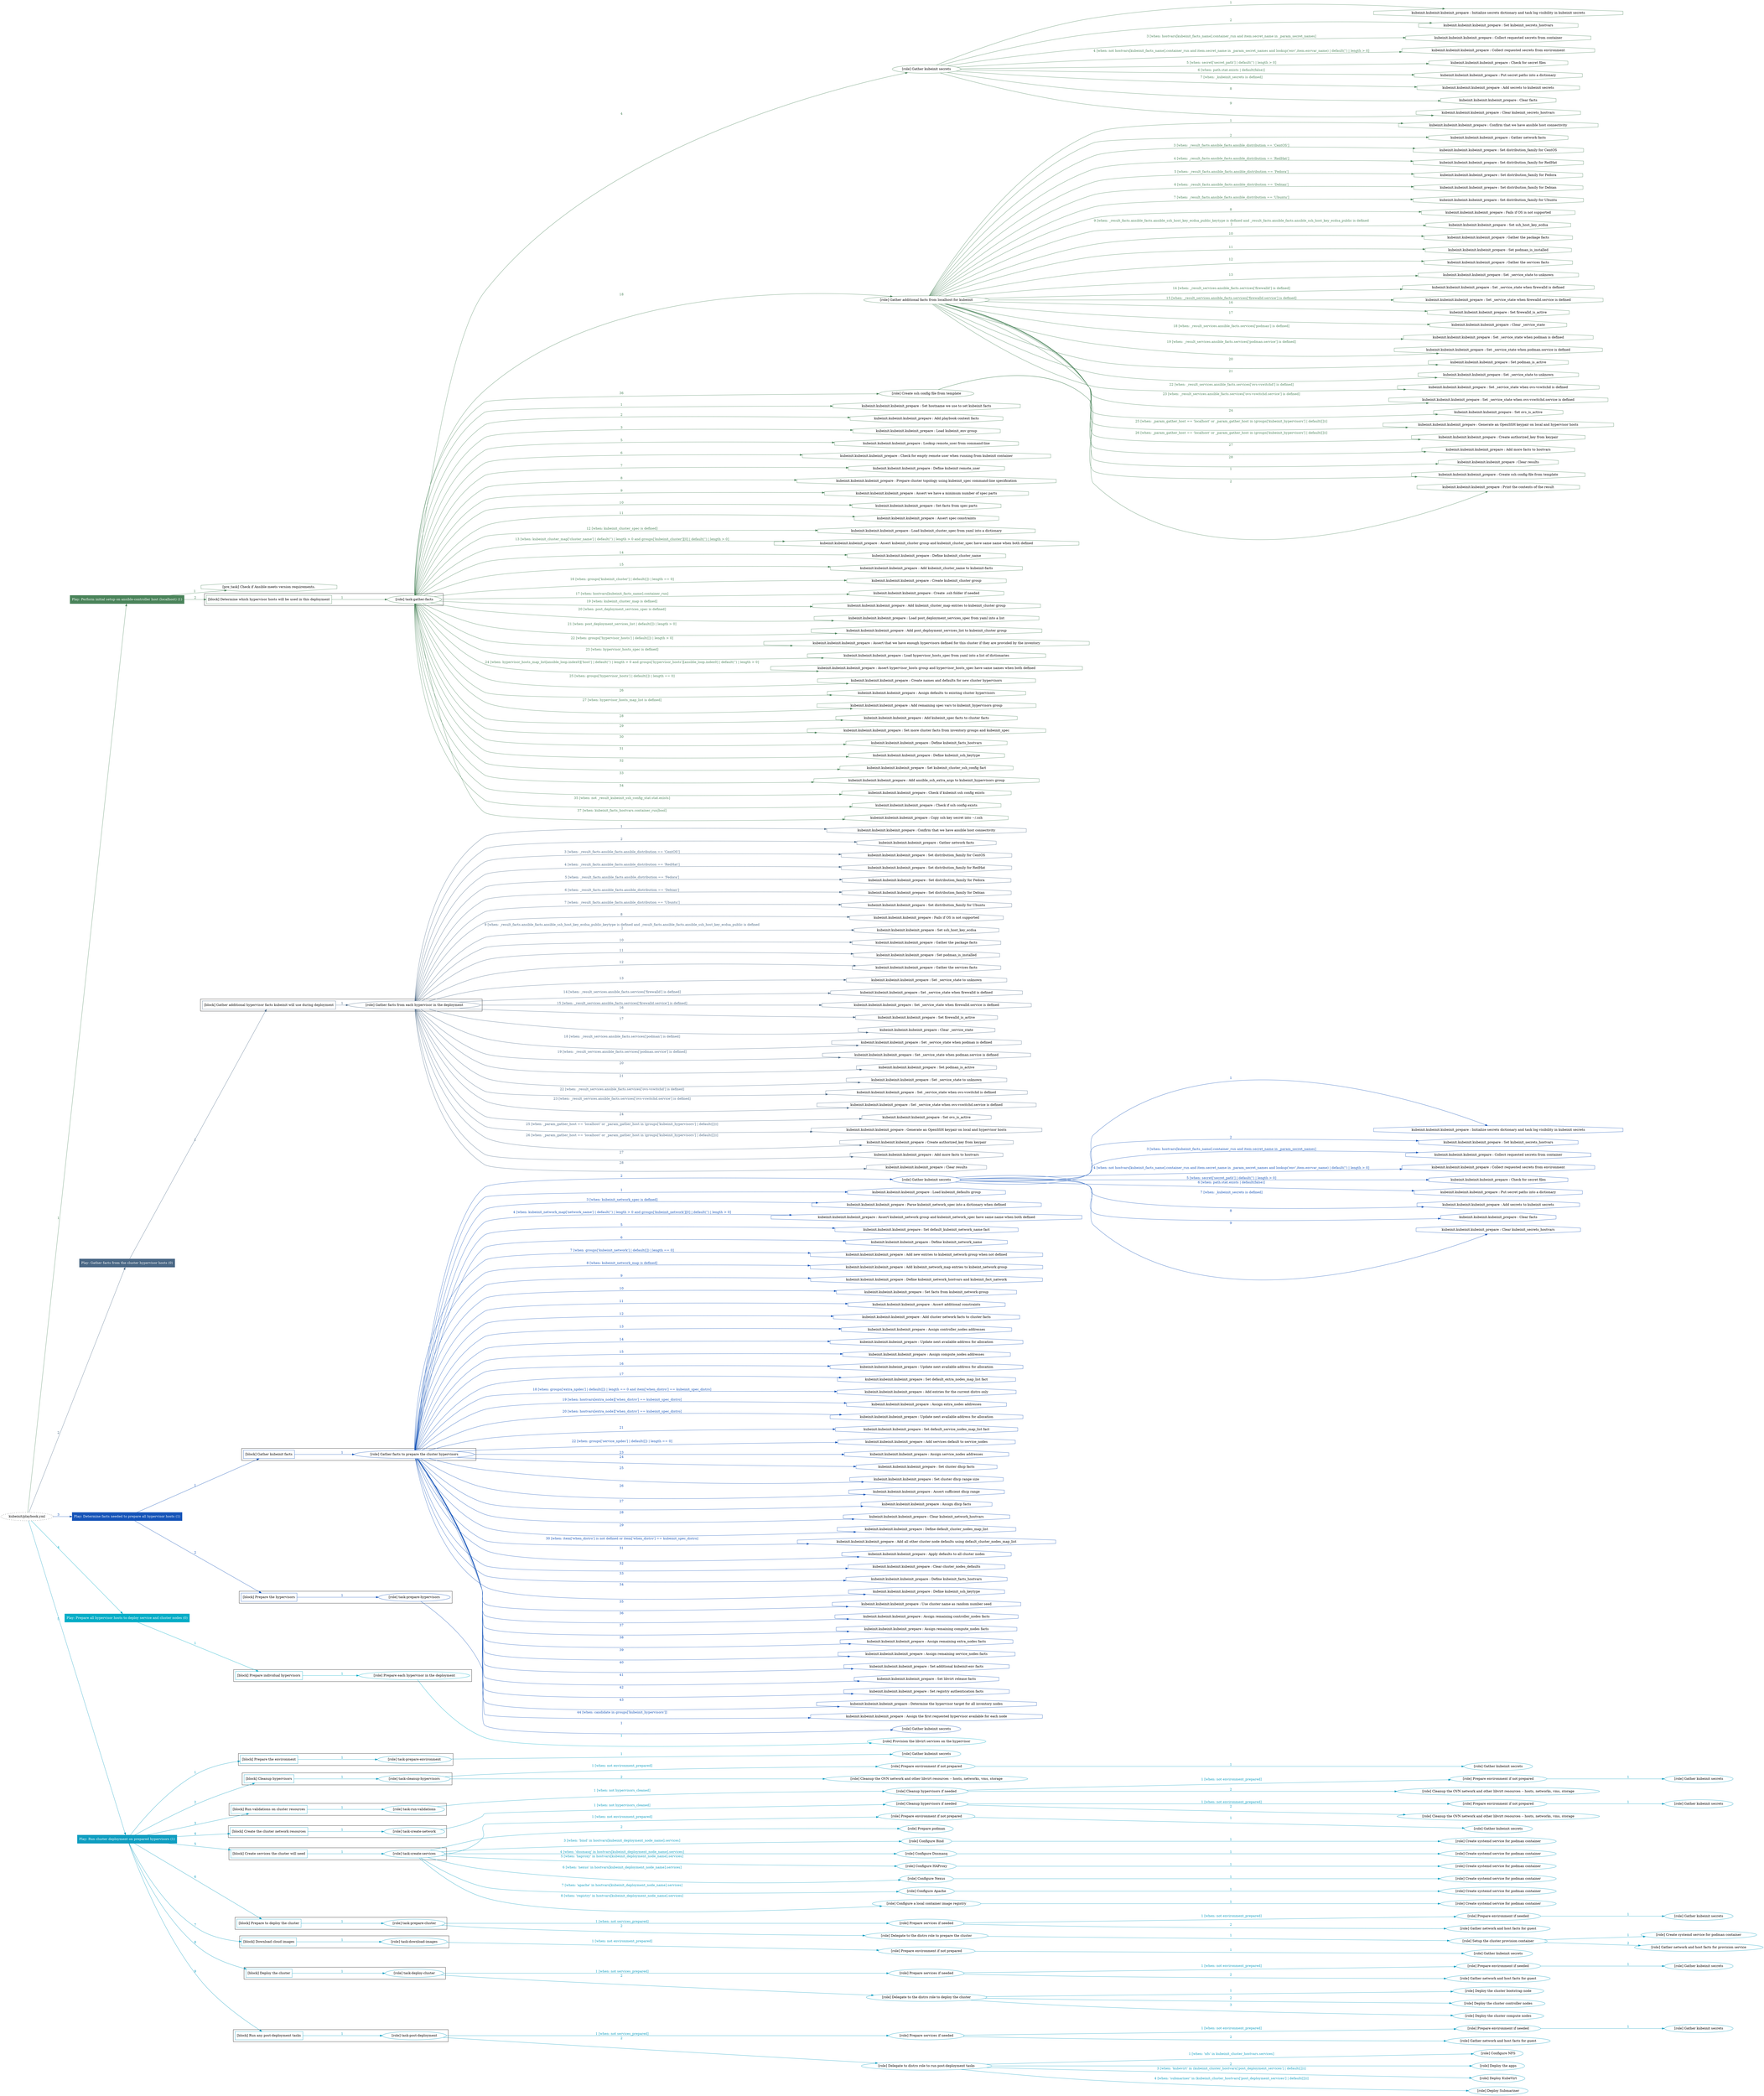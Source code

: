 digraph {
	graph [concentrate=true ordering=in rankdir=LR ratio=fill]
	edge [esep=5 sep=10]
	"kubeinit/playbook.yml" [URL="/home/runner/work/kubeinit/kubeinit/kubeinit/playbook.yml" id=playbook_385db1a4 style=dotted]
	play_752d242d [label="Play: Perform initial setup on ansible-controller host (localhost) (1)" URL="/home/runner/work/kubeinit/kubeinit/kubeinit/playbook.yml" color="#498359" fontcolor="#ffffff" id=play_752d242d shape=box style=filled tooltip=localhost]
	"kubeinit/playbook.yml" -> play_752d242d [label="1 " color="#498359" fontcolor="#498359" id=edge_8f6dcbf5 labeltooltip="1 " tooltip="1 "]
	subgraph "Gather kubeinit secrets" {
		role_3fb40a11 [label="[role] Gather kubeinit secrets" URL="/home/runner/.ansible/collections/ansible_collections/kubeinit/kubeinit/roles/kubeinit_prepare/tasks/build_hypervisors_group.yml" color="#498359" id=role_3fb40a11 tooltip="Gather kubeinit secrets"]
		task_d6d95486 [label="kubeinit.kubeinit.kubeinit_prepare : Initialize secrets dictionary and task log visibility in kubeinit secrets" URL="/home/runner/.ansible/collections/ansible_collections/kubeinit/kubeinit/roles/kubeinit_prepare/tasks/gather_kubeinit_secrets.yml" color="#498359" id=task_d6d95486 shape=octagon tooltip="kubeinit.kubeinit.kubeinit_prepare : Initialize secrets dictionary and task log visibility in kubeinit secrets"]
		role_3fb40a11 -> task_d6d95486 [label="1 " color="#498359" fontcolor="#498359" id=edge_6e1b893b labeltooltip="1 " tooltip="1 "]
		task_d55d84c5 [label="kubeinit.kubeinit.kubeinit_prepare : Set kubeinit_secrets_hostvars" URL="/home/runner/.ansible/collections/ansible_collections/kubeinit/kubeinit/roles/kubeinit_prepare/tasks/gather_kubeinit_secrets.yml" color="#498359" id=task_d55d84c5 shape=octagon tooltip="kubeinit.kubeinit.kubeinit_prepare : Set kubeinit_secrets_hostvars"]
		role_3fb40a11 -> task_d55d84c5 [label="2 " color="#498359" fontcolor="#498359" id=edge_45505bc7 labeltooltip="2 " tooltip="2 "]
		task_b8b5b679 [label="kubeinit.kubeinit.kubeinit_prepare : Collect requested secrets from container" URL="/home/runner/.ansible/collections/ansible_collections/kubeinit/kubeinit/roles/kubeinit_prepare/tasks/gather_kubeinit_secrets.yml" color="#498359" id=task_b8b5b679 shape=octagon tooltip="kubeinit.kubeinit.kubeinit_prepare : Collect requested secrets from container"]
		role_3fb40a11 -> task_b8b5b679 [label="3 [when: hostvars[kubeinit_facts_name].container_run and item.secret_name in _param_secret_names]" color="#498359" fontcolor="#498359" id=edge_a82b58ab labeltooltip="3 [when: hostvars[kubeinit_facts_name].container_run and item.secret_name in _param_secret_names]" tooltip="3 [when: hostvars[kubeinit_facts_name].container_run and item.secret_name in _param_secret_names]"]
		task_f9df6fc5 [label="kubeinit.kubeinit.kubeinit_prepare : Collect requested secrets from environment" URL="/home/runner/.ansible/collections/ansible_collections/kubeinit/kubeinit/roles/kubeinit_prepare/tasks/gather_kubeinit_secrets.yml" color="#498359" id=task_f9df6fc5 shape=octagon tooltip="kubeinit.kubeinit.kubeinit_prepare : Collect requested secrets from environment"]
		role_3fb40a11 -> task_f9df6fc5 [label="4 [when: not hostvars[kubeinit_facts_name].container_run and item.secret_name in _param_secret_names and lookup('env',item.envvar_name) | default('') | length > 0]" color="#498359" fontcolor="#498359" id=edge_4896a592 labeltooltip="4 [when: not hostvars[kubeinit_facts_name].container_run and item.secret_name in _param_secret_names and lookup('env',item.envvar_name) | default('') | length > 0]" tooltip="4 [when: not hostvars[kubeinit_facts_name].container_run and item.secret_name in _param_secret_names and lookup('env',item.envvar_name) | default('') | length > 0]"]
		task_79ba1f45 [label="kubeinit.kubeinit.kubeinit_prepare : Check for secret files" URL="/home/runner/.ansible/collections/ansible_collections/kubeinit/kubeinit/roles/kubeinit_prepare/tasks/gather_kubeinit_secrets.yml" color="#498359" id=task_79ba1f45 shape=octagon tooltip="kubeinit.kubeinit.kubeinit_prepare : Check for secret files"]
		role_3fb40a11 -> task_79ba1f45 [label="5 [when: secret['secret_path'] | default('') | length > 0]" color="#498359" fontcolor="#498359" id=edge_c9de5e08 labeltooltip="5 [when: secret['secret_path'] | default('') | length > 0]" tooltip="5 [when: secret['secret_path'] | default('') | length > 0]"]
		task_fb843648 [label="kubeinit.kubeinit.kubeinit_prepare : Put secret paths into a dictionary" URL="/home/runner/.ansible/collections/ansible_collections/kubeinit/kubeinit/roles/kubeinit_prepare/tasks/gather_kubeinit_secrets.yml" color="#498359" id=task_fb843648 shape=octagon tooltip="kubeinit.kubeinit.kubeinit_prepare : Put secret paths into a dictionary"]
		role_3fb40a11 -> task_fb843648 [label="6 [when: path.stat.exists | default(false)]" color="#498359" fontcolor="#498359" id=edge_b2c378ff labeltooltip="6 [when: path.stat.exists | default(false)]" tooltip="6 [when: path.stat.exists | default(false)]"]
		task_16b649b8 [label="kubeinit.kubeinit.kubeinit_prepare : Add secrets to kubeinit secrets" URL="/home/runner/.ansible/collections/ansible_collections/kubeinit/kubeinit/roles/kubeinit_prepare/tasks/gather_kubeinit_secrets.yml" color="#498359" id=task_16b649b8 shape=octagon tooltip="kubeinit.kubeinit.kubeinit_prepare : Add secrets to kubeinit secrets"]
		role_3fb40a11 -> task_16b649b8 [label="7 [when: _kubeinit_secrets is defined]" color="#498359" fontcolor="#498359" id=edge_aa9f3092 labeltooltip="7 [when: _kubeinit_secrets is defined]" tooltip="7 [when: _kubeinit_secrets is defined]"]
		task_0f40e4bf [label="kubeinit.kubeinit.kubeinit_prepare : Clear facts" URL="/home/runner/.ansible/collections/ansible_collections/kubeinit/kubeinit/roles/kubeinit_prepare/tasks/gather_kubeinit_secrets.yml" color="#498359" id=task_0f40e4bf shape=octagon tooltip="kubeinit.kubeinit.kubeinit_prepare : Clear facts"]
		role_3fb40a11 -> task_0f40e4bf [label="8 " color="#498359" fontcolor="#498359" id=edge_d3957df5 labeltooltip="8 " tooltip="8 "]
		task_150ec4ad [label="kubeinit.kubeinit.kubeinit_prepare : Clear kubeinit_secrets_hostvars" URL="/home/runner/.ansible/collections/ansible_collections/kubeinit/kubeinit/roles/kubeinit_prepare/tasks/gather_kubeinit_secrets.yml" color="#498359" id=task_150ec4ad shape=octagon tooltip="kubeinit.kubeinit.kubeinit_prepare : Clear kubeinit_secrets_hostvars"]
		role_3fb40a11 -> task_150ec4ad [label="9 " color="#498359" fontcolor="#498359" id=edge_7c87816d labeltooltip="9 " tooltip="9 "]
	}
	subgraph "Gather additional facts from localhost for kubeinit" {
		role_057d5196 [label="[role] Gather additional facts from localhost for kubeinit" URL="/home/runner/.ansible/collections/ansible_collections/kubeinit/kubeinit/roles/kubeinit_prepare/tasks/build_hypervisors_group.yml" color="#498359" id=role_057d5196 tooltip="Gather additional facts from localhost for kubeinit"]
		task_53e5aa99 [label="kubeinit.kubeinit.kubeinit_prepare : Confirm that we have ansible host connectivity" URL="/home/runner/.ansible/collections/ansible_collections/kubeinit/kubeinit/roles/kubeinit_prepare/tasks/gather_host_facts.yml" color="#498359" id=task_53e5aa99 shape=octagon tooltip="kubeinit.kubeinit.kubeinit_prepare : Confirm that we have ansible host connectivity"]
		role_057d5196 -> task_53e5aa99 [label="1 " color="#498359" fontcolor="#498359" id=edge_e903bfd5 labeltooltip="1 " tooltip="1 "]
		task_01cf0edc [label="kubeinit.kubeinit.kubeinit_prepare : Gather network facts" URL="/home/runner/.ansible/collections/ansible_collections/kubeinit/kubeinit/roles/kubeinit_prepare/tasks/gather_host_facts.yml" color="#498359" id=task_01cf0edc shape=octagon tooltip="kubeinit.kubeinit.kubeinit_prepare : Gather network facts"]
		role_057d5196 -> task_01cf0edc [label="2 " color="#498359" fontcolor="#498359" id=edge_e1ccca13 labeltooltip="2 " tooltip="2 "]
		task_47100a69 [label="kubeinit.kubeinit.kubeinit_prepare : Set distribution_family for CentOS" URL="/home/runner/.ansible/collections/ansible_collections/kubeinit/kubeinit/roles/kubeinit_prepare/tasks/gather_host_facts.yml" color="#498359" id=task_47100a69 shape=octagon tooltip="kubeinit.kubeinit.kubeinit_prepare : Set distribution_family for CentOS"]
		role_057d5196 -> task_47100a69 [label="3 [when: _result_facts.ansible_facts.ansible_distribution == 'CentOS']" color="#498359" fontcolor="#498359" id=edge_41298fcf labeltooltip="3 [when: _result_facts.ansible_facts.ansible_distribution == 'CentOS']" tooltip="3 [when: _result_facts.ansible_facts.ansible_distribution == 'CentOS']"]
		task_507ef656 [label="kubeinit.kubeinit.kubeinit_prepare : Set distribution_family for RedHat" URL="/home/runner/.ansible/collections/ansible_collections/kubeinit/kubeinit/roles/kubeinit_prepare/tasks/gather_host_facts.yml" color="#498359" id=task_507ef656 shape=octagon tooltip="kubeinit.kubeinit.kubeinit_prepare : Set distribution_family for RedHat"]
		role_057d5196 -> task_507ef656 [label="4 [when: _result_facts.ansible_facts.ansible_distribution == 'RedHat']" color="#498359" fontcolor="#498359" id=edge_1f946d43 labeltooltip="4 [when: _result_facts.ansible_facts.ansible_distribution == 'RedHat']" tooltip="4 [when: _result_facts.ansible_facts.ansible_distribution == 'RedHat']"]
		task_82061cc7 [label="kubeinit.kubeinit.kubeinit_prepare : Set distribution_family for Fedora" URL="/home/runner/.ansible/collections/ansible_collections/kubeinit/kubeinit/roles/kubeinit_prepare/tasks/gather_host_facts.yml" color="#498359" id=task_82061cc7 shape=octagon tooltip="kubeinit.kubeinit.kubeinit_prepare : Set distribution_family for Fedora"]
		role_057d5196 -> task_82061cc7 [label="5 [when: _result_facts.ansible_facts.ansible_distribution == 'Fedora']" color="#498359" fontcolor="#498359" id=edge_7a846af7 labeltooltip="5 [when: _result_facts.ansible_facts.ansible_distribution == 'Fedora']" tooltip="5 [when: _result_facts.ansible_facts.ansible_distribution == 'Fedora']"]
		task_ccfe7b2e [label="kubeinit.kubeinit.kubeinit_prepare : Set distribution_family for Debian" URL="/home/runner/.ansible/collections/ansible_collections/kubeinit/kubeinit/roles/kubeinit_prepare/tasks/gather_host_facts.yml" color="#498359" id=task_ccfe7b2e shape=octagon tooltip="kubeinit.kubeinit.kubeinit_prepare : Set distribution_family for Debian"]
		role_057d5196 -> task_ccfe7b2e [label="6 [when: _result_facts.ansible_facts.ansible_distribution == 'Debian']" color="#498359" fontcolor="#498359" id=edge_6d86de0e labeltooltip="6 [when: _result_facts.ansible_facts.ansible_distribution == 'Debian']" tooltip="6 [when: _result_facts.ansible_facts.ansible_distribution == 'Debian']"]
		task_4298b43d [label="kubeinit.kubeinit.kubeinit_prepare : Set distribution_family for Ubuntu" URL="/home/runner/.ansible/collections/ansible_collections/kubeinit/kubeinit/roles/kubeinit_prepare/tasks/gather_host_facts.yml" color="#498359" id=task_4298b43d shape=octagon tooltip="kubeinit.kubeinit.kubeinit_prepare : Set distribution_family for Ubuntu"]
		role_057d5196 -> task_4298b43d [label="7 [when: _result_facts.ansible_facts.ansible_distribution == 'Ubuntu']" color="#498359" fontcolor="#498359" id=edge_15e3f0b1 labeltooltip="7 [when: _result_facts.ansible_facts.ansible_distribution == 'Ubuntu']" tooltip="7 [when: _result_facts.ansible_facts.ansible_distribution == 'Ubuntu']"]
		task_134f28fb [label="kubeinit.kubeinit.kubeinit_prepare : Fails if OS is not supported" URL="/home/runner/.ansible/collections/ansible_collections/kubeinit/kubeinit/roles/kubeinit_prepare/tasks/gather_host_facts.yml" color="#498359" id=task_134f28fb shape=octagon tooltip="kubeinit.kubeinit.kubeinit_prepare : Fails if OS is not supported"]
		role_057d5196 -> task_134f28fb [label="8 " color="#498359" fontcolor="#498359" id=edge_cf7c41ce labeltooltip="8 " tooltip="8 "]
		task_e6c41e76 [label="kubeinit.kubeinit.kubeinit_prepare : Set ssh_host_key_ecdsa" URL="/home/runner/.ansible/collections/ansible_collections/kubeinit/kubeinit/roles/kubeinit_prepare/tasks/gather_host_facts.yml" color="#498359" id=task_e6c41e76 shape=octagon tooltip="kubeinit.kubeinit.kubeinit_prepare : Set ssh_host_key_ecdsa"]
		role_057d5196 -> task_e6c41e76 [label="9 [when: _result_facts.ansible_facts.ansible_ssh_host_key_ecdsa_public_keytype is defined and _result_facts.ansible_facts.ansible_ssh_host_key_ecdsa_public is defined
]" color="#498359" fontcolor="#498359" id=edge_b7437fb1 labeltooltip="9 [when: _result_facts.ansible_facts.ansible_ssh_host_key_ecdsa_public_keytype is defined and _result_facts.ansible_facts.ansible_ssh_host_key_ecdsa_public is defined
]" tooltip="9 [when: _result_facts.ansible_facts.ansible_ssh_host_key_ecdsa_public_keytype is defined and _result_facts.ansible_facts.ansible_ssh_host_key_ecdsa_public is defined
]"]
		task_113e170d [label="kubeinit.kubeinit.kubeinit_prepare : Gather the package facts" URL="/home/runner/.ansible/collections/ansible_collections/kubeinit/kubeinit/roles/kubeinit_prepare/tasks/gather_host_facts.yml" color="#498359" id=task_113e170d shape=octagon tooltip="kubeinit.kubeinit.kubeinit_prepare : Gather the package facts"]
		role_057d5196 -> task_113e170d [label="10 " color="#498359" fontcolor="#498359" id=edge_47d0c8b5 labeltooltip="10 " tooltip="10 "]
		task_f3464c38 [label="kubeinit.kubeinit.kubeinit_prepare : Set podman_is_installed" URL="/home/runner/.ansible/collections/ansible_collections/kubeinit/kubeinit/roles/kubeinit_prepare/tasks/gather_host_facts.yml" color="#498359" id=task_f3464c38 shape=octagon tooltip="kubeinit.kubeinit.kubeinit_prepare : Set podman_is_installed"]
		role_057d5196 -> task_f3464c38 [label="11 " color="#498359" fontcolor="#498359" id=edge_f922cfd7 labeltooltip="11 " tooltip="11 "]
		task_983ca7a4 [label="kubeinit.kubeinit.kubeinit_prepare : Gather the services facts" URL="/home/runner/.ansible/collections/ansible_collections/kubeinit/kubeinit/roles/kubeinit_prepare/tasks/gather_host_facts.yml" color="#498359" id=task_983ca7a4 shape=octagon tooltip="kubeinit.kubeinit.kubeinit_prepare : Gather the services facts"]
		role_057d5196 -> task_983ca7a4 [label="12 " color="#498359" fontcolor="#498359" id=edge_761e0a72 labeltooltip="12 " tooltip="12 "]
		task_68c0c9f4 [label="kubeinit.kubeinit.kubeinit_prepare : Set _service_state to unknown" URL="/home/runner/.ansible/collections/ansible_collections/kubeinit/kubeinit/roles/kubeinit_prepare/tasks/gather_host_facts.yml" color="#498359" id=task_68c0c9f4 shape=octagon tooltip="kubeinit.kubeinit.kubeinit_prepare : Set _service_state to unknown"]
		role_057d5196 -> task_68c0c9f4 [label="13 " color="#498359" fontcolor="#498359" id=edge_812bf7f6 labeltooltip="13 " tooltip="13 "]
		task_022a7e71 [label="kubeinit.kubeinit.kubeinit_prepare : Set _service_state when firewalld is defined" URL="/home/runner/.ansible/collections/ansible_collections/kubeinit/kubeinit/roles/kubeinit_prepare/tasks/gather_host_facts.yml" color="#498359" id=task_022a7e71 shape=octagon tooltip="kubeinit.kubeinit.kubeinit_prepare : Set _service_state when firewalld is defined"]
		role_057d5196 -> task_022a7e71 [label="14 [when: _result_services.ansible_facts.services['firewalld'] is defined]" color="#498359" fontcolor="#498359" id=edge_abbdf09a labeltooltip="14 [when: _result_services.ansible_facts.services['firewalld'] is defined]" tooltip="14 [when: _result_services.ansible_facts.services['firewalld'] is defined]"]
		task_08b81893 [label="kubeinit.kubeinit.kubeinit_prepare : Set _service_state when firewalld.service is defined" URL="/home/runner/.ansible/collections/ansible_collections/kubeinit/kubeinit/roles/kubeinit_prepare/tasks/gather_host_facts.yml" color="#498359" id=task_08b81893 shape=octagon tooltip="kubeinit.kubeinit.kubeinit_prepare : Set _service_state when firewalld.service is defined"]
		role_057d5196 -> task_08b81893 [label="15 [when: _result_services.ansible_facts.services['firewalld.service'] is defined]" color="#498359" fontcolor="#498359" id=edge_9fe79aea labeltooltip="15 [when: _result_services.ansible_facts.services['firewalld.service'] is defined]" tooltip="15 [when: _result_services.ansible_facts.services['firewalld.service'] is defined]"]
		task_03845319 [label="kubeinit.kubeinit.kubeinit_prepare : Set firewalld_is_active" URL="/home/runner/.ansible/collections/ansible_collections/kubeinit/kubeinit/roles/kubeinit_prepare/tasks/gather_host_facts.yml" color="#498359" id=task_03845319 shape=octagon tooltip="kubeinit.kubeinit.kubeinit_prepare : Set firewalld_is_active"]
		role_057d5196 -> task_03845319 [label="16 " color="#498359" fontcolor="#498359" id=edge_e2dc7b80 labeltooltip="16 " tooltip="16 "]
		task_ad7e975d [label="kubeinit.kubeinit.kubeinit_prepare : Clear _service_state" URL="/home/runner/.ansible/collections/ansible_collections/kubeinit/kubeinit/roles/kubeinit_prepare/tasks/gather_host_facts.yml" color="#498359" id=task_ad7e975d shape=octagon tooltip="kubeinit.kubeinit.kubeinit_prepare : Clear _service_state"]
		role_057d5196 -> task_ad7e975d [label="17 " color="#498359" fontcolor="#498359" id=edge_69e9dbae labeltooltip="17 " tooltip="17 "]
		task_5db839ae [label="kubeinit.kubeinit.kubeinit_prepare : Set _service_state when podman is defined" URL="/home/runner/.ansible/collections/ansible_collections/kubeinit/kubeinit/roles/kubeinit_prepare/tasks/gather_host_facts.yml" color="#498359" id=task_5db839ae shape=octagon tooltip="kubeinit.kubeinit.kubeinit_prepare : Set _service_state when podman is defined"]
		role_057d5196 -> task_5db839ae [label="18 [when: _result_services.ansible_facts.services['podman'] is defined]" color="#498359" fontcolor="#498359" id=edge_72a3b9eb labeltooltip="18 [when: _result_services.ansible_facts.services['podman'] is defined]" tooltip="18 [when: _result_services.ansible_facts.services['podman'] is defined]"]
		task_7e97e9d1 [label="kubeinit.kubeinit.kubeinit_prepare : Set _service_state when podman.service is defined" URL="/home/runner/.ansible/collections/ansible_collections/kubeinit/kubeinit/roles/kubeinit_prepare/tasks/gather_host_facts.yml" color="#498359" id=task_7e97e9d1 shape=octagon tooltip="kubeinit.kubeinit.kubeinit_prepare : Set _service_state when podman.service is defined"]
		role_057d5196 -> task_7e97e9d1 [label="19 [when: _result_services.ansible_facts.services['podman.service'] is defined]" color="#498359" fontcolor="#498359" id=edge_91ae2c95 labeltooltip="19 [when: _result_services.ansible_facts.services['podman.service'] is defined]" tooltip="19 [when: _result_services.ansible_facts.services['podman.service'] is defined]"]
		task_3497ae31 [label="kubeinit.kubeinit.kubeinit_prepare : Set podman_is_active" URL="/home/runner/.ansible/collections/ansible_collections/kubeinit/kubeinit/roles/kubeinit_prepare/tasks/gather_host_facts.yml" color="#498359" id=task_3497ae31 shape=octagon tooltip="kubeinit.kubeinit.kubeinit_prepare : Set podman_is_active"]
		role_057d5196 -> task_3497ae31 [label="20 " color="#498359" fontcolor="#498359" id=edge_443c1314 labeltooltip="20 " tooltip="20 "]
		task_58dfe494 [label="kubeinit.kubeinit.kubeinit_prepare : Set _service_state to unknown" URL="/home/runner/.ansible/collections/ansible_collections/kubeinit/kubeinit/roles/kubeinit_prepare/tasks/gather_host_facts.yml" color="#498359" id=task_58dfe494 shape=octagon tooltip="kubeinit.kubeinit.kubeinit_prepare : Set _service_state to unknown"]
		role_057d5196 -> task_58dfe494 [label="21 " color="#498359" fontcolor="#498359" id=edge_755e1f52 labeltooltip="21 " tooltip="21 "]
		task_d8caf78a [label="kubeinit.kubeinit.kubeinit_prepare : Set _service_state when ovs-vswitchd is defined" URL="/home/runner/.ansible/collections/ansible_collections/kubeinit/kubeinit/roles/kubeinit_prepare/tasks/gather_host_facts.yml" color="#498359" id=task_d8caf78a shape=octagon tooltip="kubeinit.kubeinit.kubeinit_prepare : Set _service_state when ovs-vswitchd is defined"]
		role_057d5196 -> task_d8caf78a [label="22 [when: _result_services.ansible_facts.services['ovs-vswitchd'] is defined]" color="#498359" fontcolor="#498359" id=edge_f3463be6 labeltooltip="22 [when: _result_services.ansible_facts.services['ovs-vswitchd'] is defined]" tooltip="22 [when: _result_services.ansible_facts.services['ovs-vswitchd'] is defined]"]
		task_c2c2965e [label="kubeinit.kubeinit.kubeinit_prepare : Set _service_state when ovs-vswitchd.service is defined" URL="/home/runner/.ansible/collections/ansible_collections/kubeinit/kubeinit/roles/kubeinit_prepare/tasks/gather_host_facts.yml" color="#498359" id=task_c2c2965e shape=octagon tooltip="kubeinit.kubeinit.kubeinit_prepare : Set _service_state when ovs-vswitchd.service is defined"]
		role_057d5196 -> task_c2c2965e [label="23 [when: _result_services.ansible_facts.services['ovs-vswitchd.service'] is defined]" color="#498359" fontcolor="#498359" id=edge_13bd2a19 labeltooltip="23 [when: _result_services.ansible_facts.services['ovs-vswitchd.service'] is defined]" tooltip="23 [when: _result_services.ansible_facts.services['ovs-vswitchd.service'] is defined]"]
		task_cd537e4e [label="kubeinit.kubeinit.kubeinit_prepare : Set ovs_is_active" URL="/home/runner/.ansible/collections/ansible_collections/kubeinit/kubeinit/roles/kubeinit_prepare/tasks/gather_host_facts.yml" color="#498359" id=task_cd537e4e shape=octagon tooltip="kubeinit.kubeinit.kubeinit_prepare : Set ovs_is_active"]
		role_057d5196 -> task_cd537e4e [label="24 " color="#498359" fontcolor="#498359" id=edge_c5707f0a labeltooltip="24 " tooltip="24 "]
		task_7595c7dd [label="kubeinit.kubeinit.kubeinit_prepare : Generate an OpenSSH keypair on local and hypervisor hosts" URL="/home/runner/.ansible/collections/ansible_collections/kubeinit/kubeinit/roles/kubeinit_prepare/tasks/gather_host_facts.yml" color="#498359" id=task_7595c7dd shape=octagon tooltip="kubeinit.kubeinit.kubeinit_prepare : Generate an OpenSSH keypair on local and hypervisor hosts"]
		role_057d5196 -> task_7595c7dd [label="25 [when: _param_gather_host == 'localhost' or _param_gather_host in (groups['kubeinit_hypervisors'] | default([]))]" color="#498359" fontcolor="#498359" id=edge_e6e125a2 labeltooltip="25 [when: _param_gather_host == 'localhost' or _param_gather_host in (groups['kubeinit_hypervisors'] | default([]))]" tooltip="25 [when: _param_gather_host == 'localhost' or _param_gather_host in (groups['kubeinit_hypervisors'] | default([]))]"]
		task_b68ab27b [label="kubeinit.kubeinit.kubeinit_prepare : Create authorized_key from keypair" URL="/home/runner/.ansible/collections/ansible_collections/kubeinit/kubeinit/roles/kubeinit_prepare/tasks/gather_host_facts.yml" color="#498359" id=task_b68ab27b shape=octagon tooltip="kubeinit.kubeinit.kubeinit_prepare : Create authorized_key from keypair"]
		role_057d5196 -> task_b68ab27b [label="26 [when: _param_gather_host == 'localhost' or _param_gather_host in (groups['kubeinit_hypervisors'] | default([]))]" color="#498359" fontcolor="#498359" id=edge_e489b7ff labeltooltip="26 [when: _param_gather_host == 'localhost' or _param_gather_host in (groups['kubeinit_hypervisors'] | default([]))]" tooltip="26 [when: _param_gather_host == 'localhost' or _param_gather_host in (groups['kubeinit_hypervisors'] | default([]))]"]
		task_c39e535c [label="kubeinit.kubeinit.kubeinit_prepare : Add more facts to hostvars" URL="/home/runner/.ansible/collections/ansible_collections/kubeinit/kubeinit/roles/kubeinit_prepare/tasks/gather_host_facts.yml" color="#498359" id=task_c39e535c shape=octagon tooltip="kubeinit.kubeinit.kubeinit_prepare : Add more facts to hostvars"]
		role_057d5196 -> task_c39e535c [label="27 " color="#498359" fontcolor="#498359" id=edge_77798627 labeltooltip="27 " tooltip="27 "]
		task_c909f37d [label="kubeinit.kubeinit.kubeinit_prepare : Clear results" URL="/home/runner/.ansible/collections/ansible_collections/kubeinit/kubeinit/roles/kubeinit_prepare/tasks/gather_host_facts.yml" color="#498359" id=task_c909f37d shape=octagon tooltip="kubeinit.kubeinit.kubeinit_prepare : Clear results"]
		role_057d5196 -> task_c909f37d [label="28 " color="#498359" fontcolor="#498359" id=edge_0f7e2d0e labeltooltip="28 " tooltip="28 "]
	}
	subgraph "Create ssh config file from template" {
		role_83190c8e [label="[role] Create ssh config file from template" URL="/home/runner/.ansible/collections/ansible_collections/kubeinit/kubeinit/roles/kubeinit_prepare/tasks/build_hypervisors_group.yml" color="#498359" id=role_83190c8e tooltip="Create ssh config file from template"]
		task_e46b66cf [label="kubeinit.kubeinit.kubeinit_prepare : Create ssh config file from template" URL="/home/runner/.ansible/collections/ansible_collections/kubeinit/kubeinit/roles/kubeinit_prepare/tasks/create_host_ssh_config.yml" color="#498359" id=task_e46b66cf shape=octagon tooltip="kubeinit.kubeinit.kubeinit_prepare : Create ssh config file from template"]
		role_83190c8e -> task_e46b66cf [label="1 " color="#498359" fontcolor="#498359" id=edge_dbb873c2 labeltooltip="1 " tooltip="1 "]
		task_7a22c848 [label="kubeinit.kubeinit.kubeinit_prepare : Print the contents of the result" URL="/home/runner/.ansible/collections/ansible_collections/kubeinit/kubeinit/roles/kubeinit_prepare/tasks/create_host_ssh_config.yml" color="#498359" id=task_7a22c848 shape=octagon tooltip="kubeinit.kubeinit.kubeinit_prepare : Print the contents of the result"]
		role_83190c8e -> task_7a22c848 [label="2 " color="#498359" fontcolor="#498359" id=edge_fd91660a labeltooltip="2 " tooltip="2 "]
	}
	subgraph "task-gather-facts" {
		role_02a6a388 [label="[role] task-gather-facts" URL="/home/runner/work/kubeinit/kubeinit/kubeinit/playbook.yml" color="#498359" id=role_02a6a388 tooltip="task-gather-facts"]
		task_d237d88d [label="kubeinit.kubeinit.kubeinit_prepare : Set hostname we use to set kubeinit facts" URL="/home/runner/.ansible/collections/ansible_collections/kubeinit/kubeinit/roles/kubeinit_prepare/tasks/build_hypervisors_group.yml" color="#498359" id=task_d237d88d shape=octagon tooltip="kubeinit.kubeinit.kubeinit_prepare : Set hostname we use to set kubeinit facts"]
		role_02a6a388 -> task_d237d88d [label="1 " color="#498359" fontcolor="#498359" id=edge_4e99ff79 labeltooltip="1 " tooltip="1 "]
		task_f7e93fd7 [label="kubeinit.kubeinit.kubeinit_prepare : Add playbook context facts" URL="/home/runner/.ansible/collections/ansible_collections/kubeinit/kubeinit/roles/kubeinit_prepare/tasks/build_hypervisors_group.yml" color="#498359" id=task_f7e93fd7 shape=octagon tooltip="kubeinit.kubeinit.kubeinit_prepare : Add playbook context facts"]
		role_02a6a388 -> task_f7e93fd7 [label="2 " color="#498359" fontcolor="#498359" id=edge_1b4659ce labeltooltip="2 " tooltip="2 "]
		task_d8cd71ba [label="kubeinit.kubeinit.kubeinit_prepare : Load kubeinit_env group" URL="/home/runner/.ansible/collections/ansible_collections/kubeinit/kubeinit/roles/kubeinit_prepare/tasks/build_hypervisors_group.yml" color="#498359" id=task_d8cd71ba shape=octagon tooltip="kubeinit.kubeinit.kubeinit_prepare : Load kubeinit_env group"]
		role_02a6a388 -> task_d8cd71ba [label="3 " color="#498359" fontcolor="#498359" id=edge_fae97dfb labeltooltip="3 " tooltip="3 "]
		role_02a6a388 -> role_3fb40a11 [label="4 " color="#498359" fontcolor="#498359" id=edge_2861609e labeltooltip="4 " tooltip="4 "]
		task_732dfb48 [label="kubeinit.kubeinit.kubeinit_prepare : Lookup remote_user from command-line" URL="/home/runner/.ansible/collections/ansible_collections/kubeinit/kubeinit/roles/kubeinit_prepare/tasks/build_hypervisors_group.yml" color="#498359" id=task_732dfb48 shape=octagon tooltip="kubeinit.kubeinit.kubeinit_prepare : Lookup remote_user from command-line"]
		role_02a6a388 -> task_732dfb48 [label="5 " color="#498359" fontcolor="#498359" id=edge_dcb9252d labeltooltip="5 " tooltip="5 "]
		task_4bab948c [label="kubeinit.kubeinit.kubeinit_prepare : Check for empty remote user when running from kubeinit container" URL="/home/runner/.ansible/collections/ansible_collections/kubeinit/kubeinit/roles/kubeinit_prepare/tasks/build_hypervisors_group.yml" color="#498359" id=task_4bab948c shape=octagon tooltip="kubeinit.kubeinit.kubeinit_prepare : Check for empty remote user when running from kubeinit container"]
		role_02a6a388 -> task_4bab948c [label="6 " color="#498359" fontcolor="#498359" id=edge_732c63c2 labeltooltip="6 " tooltip="6 "]
		task_b5142034 [label="kubeinit.kubeinit.kubeinit_prepare : Define kubeinit remote_user" URL="/home/runner/.ansible/collections/ansible_collections/kubeinit/kubeinit/roles/kubeinit_prepare/tasks/build_hypervisors_group.yml" color="#498359" id=task_b5142034 shape=octagon tooltip="kubeinit.kubeinit.kubeinit_prepare : Define kubeinit remote_user"]
		role_02a6a388 -> task_b5142034 [label="7 " color="#498359" fontcolor="#498359" id=edge_edce3f48 labeltooltip="7 " tooltip="7 "]
		task_b3d2ce0c [label="kubeinit.kubeinit.kubeinit_prepare : Prepare cluster topology using kubeinit_spec command-line specification" URL="/home/runner/.ansible/collections/ansible_collections/kubeinit/kubeinit/roles/kubeinit_prepare/tasks/build_hypervisors_group.yml" color="#498359" id=task_b3d2ce0c shape=octagon tooltip="kubeinit.kubeinit.kubeinit_prepare : Prepare cluster topology using kubeinit_spec command-line specification"]
		role_02a6a388 -> task_b3d2ce0c [label="8 " color="#498359" fontcolor="#498359" id=edge_775e4e1c labeltooltip="8 " tooltip="8 "]
		task_b458f7a7 [label="kubeinit.kubeinit.kubeinit_prepare : Assert we have a minimum number of spec parts" URL="/home/runner/.ansible/collections/ansible_collections/kubeinit/kubeinit/roles/kubeinit_prepare/tasks/build_hypervisors_group.yml" color="#498359" id=task_b458f7a7 shape=octagon tooltip="kubeinit.kubeinit.kubeinit_prepare : Assert we have a minimum number of spec parts"]
		role_02a6a388 -> task_b458f7a7 [label="9 " color="#498359" fontcolor="#498359" id=edge_453e0578 labeltooltip="9 " tooltip="9 "]
		task_bc77a09b [label="kubeinit.kubeinit.kubeinit_prepare : Set facts from spec parts" URL="/home/runner/.ansible/collections/ansible_collections/kubeinit/kubeinit/roles/kubeinit_prepare/tasks/build_hypervisors_group.yml" color="#498359" id=task_bc77a09b shape=octagon tooltip="kubeinit.kubeinit.kubeinit_prepare : Set facts from spec parts"]
		role_02a6a388 -> task_bc77a09b [label="10 " color="#498359" fontcolor="#498359" id=edge_33159145 labeltooltip="10 " tooltip="10 "]
		task_d0d07f27 [label="kubeinit.kubeinit.kubeinit_prepare : Assert spec constraints" URL="/home/runner/.ansible/collections/ansible_collections/kubeinit/kubeinit/roles/kubeinit_prepare/tasks/build_hypervisors_group.yml" color="#498359" id=task_d0d07f27 shape=octagon tooltip="kubeinit.kubeinit.kubeinit_prepare : Assert spec constraints"]
		role_02a6a388 -> task_d0d07f27 [label="11 " color="#498359" fontcolor="#498359" id=edge_dbfce116 labeltooltip="11 " tooltip="11 "]
		task_60ba2bb3 [label="kubeinit.kubeinit.kubeinit_prepare : Load kubeinit_cluster_spec from yaml into a dictionary" URL="/home/runner/.ansible/collections/ansible_collections/kubeinit/kubeinit/roles/kubeinit_prepare/tasks/build_hypervisors_group.yml" color="#498359" id=task_60ba2bb3 shape=octagon tooltip="kubeinit.kubeinit.kubeinit_prepare : Load kubeinit_cluster_spec from yaml into a dictionary"]
		role_02a6a388 -> task_60ba2bb3 [label="12 [when: kubeinit_cluster_spec is defined]" color="#498359" fontcolor="#498359" id=edge_1e319434 labeltooltip="12 [when: kubeinit_cluster_spec is defined]" tooltip="12 [when: kubeinit_cluster_spec is defined]"]
		task_5ef29144 [label="kubeinit.kubeinit.kubeinit_prepare : Assert kubeinit_cluster group and kubeinit_cluster_spec have same name when both defined" URL="/home/runner/.ansible/collections/ansible_collections/kubeinit/kubeinit/roles/kubeinit_prepare/tasks/build_hypervisors_group.yml" color="#498359" id=task_5ef29144 shape=octagon tooltip="kubeinit.kubeinit.kubeinit_prepare : Assert kubeinit_cluster group and kubeinit_cluster_spec have same name when both defined"]
		role_02a6a388 -> task_5ef29144 [label="13 [when: kubeinit_cluster_map['cluster_name'] | default('') | length > 0 and groups['kubeinit_cluster'][0] | default('') | length > 0]" color="#498359" fontcolor="#498359" id=edge_00014f2d labeltooltip="13 [when: kubeinit_cluster_map['cluster_name'] | default('') | length > 0 and groups['kubeinit_cluster'][0] | default('') | length > 0]" tooltip="13 [when: kubeinit_cluster_map['cluster_name'] | default('') | length > 0 and groups['kubeinit_cluster'][0] | default('') | length > 0]"]
		task_0b62252f [label="kubeinit.kubeinit.kubeinit_prepare : Define kubeinit_cluster_name" URL="/home/runner/.ansible/collections/ansible_collections/kubeinit/kubeinit/roles/kubeinit_prepare/tasks/build_hypervisors_group.yml" color="#498359" id=task_0b62252f shape=octagon tooltip="kubeinit.kubeinit.kubeinit_prepare : Define kubeinit_cluster_name"]
		role_02a6a388 -> task_0b62252f [label="14 " color="#498359" fontcolor="#498359" id=edge_72aa276f labeltooltip="14 " tooltip="14 "]
		task_3848bf42 [label="kubeinit.kubeinit.kubeinit_prepare : Add kubeinit_cluster_name to kubeinit-facts" URL="/home/runner/.ansible/collections/ansible_collections/kubeinit/kubeinit/roles/kubeinit_prepare/tasks/build_hypervisors_group.yml" color="#498359" id=task_3848bf42 shape=octagon tooltip="kubeinit.kubeinit.kubeinit_prepare : Add kubeinit_cluster_name to kubeinit-facts"]
		role_02a6a388 -> task_3848bf42 [label="15 " color="#498359" fontcolor="#498359" id=edge_58ae6d8d labeltooltip="15 " tooltip="15 "]
		task_8a81aece [label="kubeinit.kubeinit.kubeinit_prepare : Create kubeinit_cluster group" URL="/home/runner/.ansible/collections/ansible_collections/kubeinit/kubeinit/roles/kubeinit_prepare/tasks/build_hypervisors_group.yml" color="#498359" id=task_8a81aece shape=octagon tooltip="kubeinit.kubeinit.kubeinit_prepare : Create kubeinit_cluster group"]
		role_02a6a388 -> task_8a81aece [label="16 [when: groups['kubeinit_cluster'] | default([]) | length == 0]" color="#498359" fontcolor="#498359" id=edge_ae8da10d labeltooltip="16 [when: groups['kubeinit_cluster'] | default([]) | length == 0]" tooltip="16 [when: groups['kubeinit_cluster'] | default([]) | length == 0]"]
		task_14110f3f [label="kubeinit.kubeinit.kubeinit_prepare : Create .ssh folder if needed" URL="/home/runner/.ansible/collections/ansible_collections/kubeinit/kubeinit/roles/kubeinit_prepare/tasks/build_hypervisors_group.yml" color="#498359" id=task_14110f3f shape=octagon tooltip="kubeinit.kubeinit.kubeinit_prepare : Create .ssh folder if needed"]
		role_02a6a388 -> task_14110f3f [label="17 [when: hostvars[kubeinit_facts_name].container_run]" color="#498359" fontcolor="#498359" id=edge_d7fb2302 labeltooltip="17 [when: hostvars[kubeinit_facts_name].container_run]" tooltip="17 [when: hostvars[kubeinit_facts_name].container_run]"]
		role_02a6a388 -> role_057d5196 [label="18 " color="#498359" fontcolor="#498359" id=edge_61c6aca5 labeltooltip="18 " tooltip="18 "]
		task_c1b730b1 [label="kubeinit.kubeinit.kubeinit_prepare : Add kubeinit_cluster_map entries to kubeinit_cluster group" URL="/home/runner/.ansible/collections/ansible_collections/kubeinit/kubeinit/roles/kubeinit_prepare/tasks/build_hypervisors_group.yml" color="#498359" id=task_c1b730b1 shape=octagon tooltip="kubeinit.kubeinit.kubeinit_prepare : Add kubeinit_cluster_map entries to kubeinit_cluster group"]
		role_02a6a388 -> task_c1b730b1 [label="19 [when: kubeinit_cluster_map is defined]" color="#498359" fontcolor="#498359" id=edge_7768296a labeltooltip="19 [when: kubeinit_cluster_map is defined]" tooltip="19 [when: kubeinit_cluster_map is defined]"]
		task_dd6baed1 [label="kubeinit.kubeinit.kubeinit_prepare : Load post_deployment_services_spec from yaml into a list" URL="/home/runner/.ansible/collections/ansible_collections/kubeinit/kubeinit/roles/kubeinit_prepare/tasks/build_hypervisors_group.yml" color="#498359" id=task_dd6baed1 shape=octagon tooltip="kubeinit.kubeinit.kubeinit_prepare : Load post_deployment_services_spec from yaml into a list"]
		role_02a6a388 -> task_dd6baed1 [label="20 [when: post_deployment_services_spec is defined]" color="#498359" fontcolor="#498359" id=edge_f36edad9 labeltooltip="20 [when: post_deployment_services_spec is defined]" tooltip="20 [when: post_deployment_services_spec is defined]"]
		task_ec76db6e [label="kubeinit.kubeinit.kubeinit_prepare : Add post_deployment_services_list to kubeinit_cluster group" URL="/home/runner/.ansible/collections/ansible_collections/kubeinit/kubeinit/roles/kubeinit_prepare/tasks/build_hypervisors_group.yml" color="#498359" id=task_ec76db6e shape=octagon tooltip="kubeinit.kubeinit.kubeinit_prepare : Add post_deployment_services_list to kubeinit_cluster group"]
		role_02a6a388 -> task_ec76db6e [label="21 [when: post_deployment_services_list | default([]) | length > 0]" color="#498359" fontcolor="#498359" id=edge_432e6d31 labeltooltip="21 [when: post_deployment_services_list | default([]) | length > 0]" tooltip="21 [when: post_deployment_services_list | default([]) | length > 0]"]
		task_ffe3162b [label="kubeinit.kubeinit.kubeinit_prepare : Assert that we have enough hypervisors defined for this cluster if they are provided by the inventory" URL="/home/runner/.ansible/collections/ansible_collections/kubeinit/kubeinit/roles/kubeinit_prepare/tasks/build_hypervisors_group.yml" color="#498359" id=task_ffe3162b shape=octagon tooltip="kubeinit.kubeinit.kubeinit_prepare : Assert that we have enough hypervisors defined for this cluster if they are provided by the inventory"]
		role_02a6a388 -> task_ffe3162b [label="22 [when: groups['hypervisor_hosts'] | default([]) | length > 0]" color="#498359" fontcolor="#498359" id=edge_1d8b9763 labeltooltip="22 [when: groups['hypervisor_hosts'] | default([]) | length > 0]" tooltip="22 [when: groups['hypervisor_hosts'] | default([]) | length > 0]"]
		task_4848aee5 [label="kubeinit.kubeinit.kubeinit_prepare : Load hypervisor_hosts_spec from yaml into a list of dictionaries" URL="/home/runner/.ansible/collections/ansible_collections/kubeinit/kubeinit/roles/kubeinit_prepare/tasks/build_hypervisors_group.yml" color="#498359" id=task_4848aee5 shape=octagon tooltip="kubeinit.kubeinit.kubeinit_prepare : Load hypervisor_hosts_spec from yaml into a list of dictionaries"]
		role_02a6a388 -> task_4848aee5 [label="23 [when: hypervisor_hosts_spec is defined]" color="#498359" fontcolor="#498359" id=edge_63777568 labeltooltip="23 [when: hypervisor_hosts_spec is defined]" tooltip="23 [when: hypervisor_hosts_spec is defined]"]
		task_d2838087 [label="kubeinit.kubeinit.kubeinit_prepare : Assert hypervisor_hosts group and hypervisor_hosts_spec have same names when both defined" URL="/home/runner/.ansible/collections/ansible_collections/kubeinit/kubeinit/roles/kubeinit_prepare/tasks/build_hypervisors_group.yml" color="#498359" id=task_d2838087 shape=octagon tooltip="kubeinit.kubeinit.kubeinit_prepare : Assert hypervisor_hosts group and hypervisor_hosts_spec have same names when both defined"]
		role_02a6a388 -> task_d2838087 [label="24 [when: hypervisor_hosts_map_list[ansible_loop.index0]['host'] | default('') | length > 0 and groups['hypervisor_hosts'][ansible_loop.index0] | default('') | length > 0]" color="#498359" fontcolor="#498359" id=edge_69515cbe labeltooltip="24 [when: hypervisor_hosts_map_list[ansible_loop.index0]['host'] | default('') | length > 0 and groups['hypervisor_hosts'][ansible_loop.index0] | default('') | length > 0]" tooltip="24 [when: hypervisor_hosts_map_list[ansible_loop.index0]['host'] | default('') | length > 0 and groups['hypervisor_hosts'][ansible_loop.index0] | default('') | length > 0]"]
		task_14ac06df [label="kubeinit.kubeinit.kubeinit_prepare : Create names and defaults for new cluster hypervisors" URL="/home/runner/.ansible/collections/ansible_collections/kubeinit/kubeinit/roles/kubeinit_prepare/tasks/build_hypervisors_group.yml" color="#498359" id=task_14ac06df shape=octagon tooltip="kubeinit.kubeinit.kubeinit_prepare : Create names and defaults for new cluster hypervisors"]
		role_02a6a388 -> task_14ac06df [label="25 [when: groups['hypervisor_hosts'] | default([]) | length == 0]" color="#498359" fontcolor="#498359" id=edge_4929ec99 labeltooltip="25 [when: groups['hypervisor_hosts'] | default([]) | length == 0]" tooltip="25 [when: groups['hypervisor_hosts'] | default([]) | length == 0]"]
		task_271acdf8 [label="kubeinit.kubeinit.kubeinit_prepare : Assign defaults to existing cluster hypervisors" URL="/home/runner/.ansible/collections/ansible_collections/kubeinit/kubeinit/roles/kubeinit_prepare/tasks/build_hypervisors_group.yml" color="#498359" id=task_271acdf8 shape=octagon tooltip="kubeinit.kubeinit.kubeinit_prepare : Assign defaults to existing cluster hypervisors"]
		role_02a6a388 -> task_271acdf8 [label="26 " color="#498359" fontcolor="#498359" id=edge_b93332b5 labeltooltip="26 " tooltip="26 "]
		task_93245e70 [label="kubeinit.kubeinit.kubeinit_prepare : Add remaining spec vars to kubeinit_hypervisors group" URL="/home/runner/.ansible/collections/ansible_collections/kubeinit/kubeinit/roles/kubeinit_prepare/tasks/build_hypervisors_group.yml" color="#498359" id=task_93245e70 shape=octagon tooltip="kubeinit.kubeinit.kubeinit_prepare : Add remaining spec vars to kubeinit_hypervisors group"]
		role_02a6a388 -> task_93245e70 [label="27 [when: hypervisor_hosts_map_list is defined]" color="#498359" fontcolor="#498359" id=edge_729984ff labeltooltip="27 [when: hypervisor_hosts_map_list is defined]" tooltip="27 [when: hypervisor_hosts_map_list is defined]"]
		task_4a84bf35 [label="kubeinit.kubeinit.kubeinit_prepare : Add kubeinit_spec facts to cluster facts" URL="/home/runner/.ansible/collections/ansible_collections/kubeinit/kubeinit/roles/kubeinit_prepare/tasks/build_hypervisors_group.yml" color="#498359" id=task_4a84bf35 shape=octagon tooltip="kubeinit.kubeinit.kubeinit_prepare : Add kubeinit_spec facts to cluster facts"]
		role_02a6a388 -> task_4a84bf35 [label="28 " color="#498359" fontcolor="#498359" id=edge_40bb5ed8 labeltooltip="28 " tooltip="28 "]
		task_a2295591 [label="kubeinit.kubeinit.kubeinit_prepare : Set more cluster facts from inventory groups and kubeinit_spec" URL="/home/runner/.ansible/collections/ansible_collections/kubeinit/kubeinit/roles/kubeinit_prepare/tasks/build_hypervisors_group.yml" color="#498359" id=task_a2295591 shape=octagon tooltip="kubeinit.kubeinit.kubeinit_prepare : Set more cluster facts from inventory groups and kubeinit_spec"]
		role_02a6a388 -> task_a2295591 [label="29 " color="#498359" fontcolor="#498359" id=edge_3dfb59c8 labeltooltip="29 " tooltip="29 "]
		task_8fef53cf [label="kubeinit.kubeinit.kubeinit_prepare : Define kubeinit_facts_hostvars" URL="/home/runner/.ansible/collections/ansible_collections/kubeinit/kubeinit/roles/kubeinit_prepare/tasks/build_hypervisors_group.yml" color="#498359" id=task_8fef53cf shape=octagon tooltip="kubeinit.kubeinit.kubeinit_prepare : Define kubeinit_facts_hostvars"]
		role_02a6a388 -> task_8fef53cf [label="30 " color="#498359" fontcolor="#498359" id=edge_8b2296ab labeltooltip="30 " tooltip="30 "]
		task_cc695d3a [label="kubeinit.kubeinit.kubeinit_prepare : Define kubeinit_ssh_keytype" URL="/home/runner/.ansible/collections/ansible_collections/kubeinit/kubeinit/roles/kubeinit_prepare/tasks/build_hypervisors_group.yml" color="#498359" id=task_cc695d3a shape=octagon tooltip="kubeinit.kubeinit.kubeinit_prepare : Define kubeinit_ssh_keytype"]
		role_02a6a388 -> task_cc695d3a [label="31 " color="#498359" fontcolor="#498359" id=edge_bf7b2f86 labeltooltip="31 " tooltip="31 "]
		task_fd6a4fe8 [label="kubeinit.kubeinit.kubeinit_prepare : Set kubeinit_cluster_ssh_config fact" URL="/home/runner/.ansible/collections/ansible_collections/kubeinit/kubeinit/roles/kubeinit_prepare/tasks/build_hypervisors_group.yml" color="#498359" id=task_fd6a4fe8 shape=octagon tooltip="kubeinit.kubeinit.kubeinit_prepare : Set kubeinit_cluster_ssh_config fact"]
		role_02a6a388 -> task_fd6a4fe8 [label="32 " color="#498359" fontcolor="#498359" id=edge_7a126a00 labeltooltip="32 " tooltip="32 "]
		task_74a2ad74 [label="kubeinit.kubeinit.kubeinit_prepare : Add ansible_ssh_extra_args to kubeinit_hypervisors group" URL="/home/runner/.ansible/collections/ansible_collections/kubeinit/kubeinit/roles/kubeinit_prepare/tasks/build_hypervisors_group.yml" color="#498359" id=task_74a2ad74 shape=octagon tooltip="kubeinit.kubeinit.kubeinit_prepare : Add ansible_ssh_extra_args to kubeinit_hypervisors group"]
		role_02a6a388 -> task_74a2ad74 [label="33 " color="#498359" fontcolor="#498359" id=edge_9ed402a9 labeltooltip="33 " tooltip="33 "]
		task_7ec2a56d [label="kubeinit.kubeinit.kubeinit_prepare : Check if kubeinit ssh config exists" URL="/home/runner/.ansible/collections/ansible_collections/kubeinit/kubeinit/roles/kubeinit_prepare/tasks/build_hypervisors_group.yml" color="#498359" id=task_7ec2a56d shape=octagon tooltip="kubeinit.kubeinit.kubeinit_prepare : Check if kubeinit ssh config exists"]
		role_02a6a388 -> task_7ec2a56d [label="34 " color="#498359" fontcolor="#498359" id=edge_cd5963e5 labeltooltip="34 " tooltip="34 "]
		task_4c5d7d0c [label="kubeinit.kubeinit.kubeinit_prepare : Check if ssh config exists" URL="/home/runner/.ansible/collections/ansible_collections/kubeinit/kubeinit/roles/kubeinit_prepare/tasks/build_hypervisors_group.yml" color="#498359" id=task_4c5d7d0c shape=octagon tooltip="kubeinit.kubeinit.kubeinit_prepare : Check if ssh config exists"]
		role_02a6a388 -> task_4c5d7d0c [label="35 [when: not _result_kubeinit_ssh_config_stat.stat.exists]" color="#498359" fontcolor="#498359" id=edge_b8c04c42 labeltooltip="35 [when: not _result_kubeinit_ssh_config_stat.stat.exists]" tooltip="35 [when: not _result_kubeinit_ssh_config_stat.stat.exists]"]
		role_02a6a388 -> role_83190c8e [label="36 " color="#498359" fontcolor="#498359" id=edge_c71fd271 labeltooltip="36 " tooltip="36 "]
		task_b303d0a3 [label="kubeinit.kubeinit.kubeinit_prepare : Copy ssh key secret into ~/.ssh" URL="/home/runner/.ansible/collections/ansible_collections/kubeinit/kubeinit/roles/kubeinit_prepare/tasks/build_hypervisors_group.yml" color="#498359" id=task_b303d0a3 shape=octagon tooltip="kubeinit.kubeinit.kubeinit_prepare : Copy ssh key secret into ~/.ssh"]
		role_02a6a388 -> task_b303d0a3 [label="37 [when: kubeinit_facts_hostvars.container_run|bool]" color="#498359" fontcolor="#498359" id=edge_8f9ce3e8 labeltooltip="37 [when: kubeinit_facts_hostvars.container_run|bool]" tooltip="37 [when: kubeinit_facts_hostvars.container_run|bool]"]
	}
	subgraph "Play: Perform initial setup on ansible-controller host (localhost) (1)" {
		pre_task_b401464f [label="[pre_task] Check if Ansible meets version requirements." URL="/home/runner/work/kubeinit/kubeinit/kubeinit/playbook.yml" color="#498359" id=pre_task_b401464f shape=octagon tooltip="Check if Ansible meets version requirements."]
		play_752d242d -> pre_task_b401464f [label="1 " color="#498359" fontcolor="#498359" id=edge_5a5677a8 labeltooltip="1 " tooltip="1 "]
		play_752d242d -> block_9289edc3 [label=2 color="#498359" fontcolor="#498359" id=edge_e8280312 labeltooltip=2 tooltip=2]
		subgraph cluster_block_9289edc3 {
			block_9289edc3 [label="[block] Determine which hypervisor hosts will be used in this deployment" URL="/home/runner/work/kubeinit/kubeinit/kubeinit/playbook.yml" color="#498359" id=block_9289edc3 labeltooltip="Determine which hypervisor hosts will be used in this deployment" shape=box tooltip="Determine which hypervisor hosts will be used in this deployment"]
			block_9289edc3 -> role_02a6a388 [label="1 " color="#498359" fontcolor="#498359" id=edge_0eee3c6b labeltooltip="1 " tooltip="1 "]
		}
	}
	play_ca011946 [label="Play: Gather facts from the cluster hypervisor hosts (0)" URL="/home/runner/work/kubeinit/kubeinit/kubeinit/playbook.yml" color="#486684" fontcolor="#ffffff" id=play_ca011946 shape=box style=filled tooltip="Play: Gather facts from the cluster hypervisor hosts (0)"]
	"kubeinit/playbook.yml" -> play_ca011946 [label="2 " color="#486684" fontcolor="#486684" id=edge_c6044990 labeltooltip="2 " tooltip="2 "]
	subgraph "Gather facts from each hypervisor in the deployment" {
		role_c52170cf [label="[role] Gather facts from each hypervisor in the deployment" URL="/home/runner/work/kubeinit/kubeinit/kubeinit/playbook.yml" color="#486684" id=role_c52170cf tooltip="Gather facts from each hypervisor in the deployment"]
		task_8dfd8ea6 [label="kubeinit.kubeinit.kubeinit_prepare : Confirm that we have ansible host connectivity" URL="/home/runner/.ansible/collections/ansible_collections/kubeinit/kubeinit/roles/kubeinit_prepare/tasks/gather_host_facts.yml" color="#486684" id=task_8dfd8ea6 shape=octagon tooltip="kubeinit.kubeinit.kubeinit_prepare : Confirm that we have ansible host connectivity"]
		role_c52170cf -> task_8dfd8ea6 [label="1 " color="#486684" fontcolor="#486684" id=edge_2abf73b6 labeltooltip="1 " tooltip="1 "]
		task_346d3f67 [label="kubeinit.kubeinit.kubeinit_prepare : Gather network facts" URL="/home/runner/.ansible/collections/ansible_collections/kubeinit/kubeinit/roles/kubeinit_prepare/tasks/gather_host_facts.yml" color="#486684" id=task_346d3f67 shape=octagon tooltip="kubeinit.kubeinit.kubeinit_prepare : Gather network facts"]
		role_c52170cf -> task_346d3f67 [label="2 " color="#486684" fontcolor="#486684" id=edge_e9ca647d labeltooltip="2 " tooltip="2 "]
		task_c1440af2 [label="kubeinit.kubeinit.kubeinit_prepare : Set distribution_family for CentOS" URL="/home/runner/.ansible/collections/ansible_collections/kubeinit/kubeinit/roles/kubeinit_prepare/tasks/gather_host_facts.yml" color="#486684" id=task_c1440af2 shape=octagon tooltip="kubeinit.kubeinit.kubeinit_prepare : Set distribution_family for CentOS"]
		role_c52170cf -> task_c1440af2 [label="3 [when: _result_facts.ansible_facts.ansible_distribution == 'CentOS']" color="#486684" fontcolor="#486684" id=edge_0d017e33 labeltooltip="3 [when: _result_facts.ansible_facts.ansible_distribution == 'CentOS']" tooltip="3 [when: _result_facts.ansible_facts.ansible_distribution == 'CentOS']"]
		task_1dbdc724 [label="kubeinit.kubeinit.kubeinit_prepare : Set distribution_family for RedHat" URL="/home/runner/.ansible/collections/ansible_collections/kubeinit/kubeinit/roles/kubeinit_prepare/tasks/gather_host_facts.yml" color="#486684" id=task_1dbdc724 shape=octagon tooltip="kubeinit.kubeinit.kubeinit_prepare : Set distribution_family for RedHat"]
		role_c52170cf -> task_1dbdc724 [label="4 [when: _result_facts.ansible_facts.ansible_distribution == 'RedHat']" color="#486684" fontcolor="#486684" id=edge_3b156f33 labeltooltip="4 [when: _result_facts.ansible_facts.ansible_distribution == 'RedHat']" tooltip="4 [when: _result_facts.ansible_facts.ansible_distribution == 'RedHat']"]
		task_4faaf93e [label="kubeinit.kubeinit.kubeinit_prepare : Set distribution_family for Fedora" URL="/home/runner/.ansible/collections/ansible_collections/kubeinit/kubeinit/roles/kubeinit_prepare/tasks/gather_host_facts.yml" color="#486684" id=task_4faaf93e shape=octagon tooltip="kubeinit.kubeinit.kubeinit_prepare : Set distribution_family for Fedora"]
		role_c52170cf -> task_4faaf93e [label="5 [when: _result_facts.ansible_facts.ansible_distribution == 'Fedora']" color="#486684" fontcolor="#486684" id=edge_51d18d81 labeltooltip="5 [when: _result_facts.ansible_facts.ansible_distribution == 'Fedora']" tooltip="5 [when: _result_facts.ansible_facts.ansible_distribution == 'Fedora']"]
		task_176261fa [label="kubeinit.kubeinit.kubeinit_prepare : Set distribution_family for Debian" URL="/home/runner/.ansible/collections/ansible_collections/kubeinit/kubeinit/roles/kubeinit_prepare/tasks/gather_host_facts.yml" color="#486684" id=task_176261fa shape=octagon tooltip="kubeinit.kubeinit.kubeinit_prepare : Set distribution_family for Debian"]
		role_c52170cf -> task_176261fa [label="6 [when: _result_facts.ansible_facts.ansible_distribution == 'Debian']" color="#486684" fontcolor="#486684" id=edge_b523b39f labeltooltip="6 [when: _result_facts.ansible_facts.ansible_distribution == 'Debian']" tooltip="6 [when: _result_facts.ansible_facts.ansible_distribution == 'Debian']"]
		task_e2822d08 [label="kubeinit.kubeinit.kubeinit_prepare : Set distribution_family for Ubuntu" URL="/home/runner/.ansible/collections/ansible_collections/kubeinit/kubeinit/roles/kubeinit_prepare/tasks/gather_host_facts.yml" color="#486684" id=task_e2822d08 shape=octagon tooltip="kubeinit.kubeinit.kubeinit_prepare : Set distribution_family for Ubuntu"]
		role_c52170cf -> task_e2822d08 [label="7 [when: _result_facts.ansible_facts.ansible_distribution == 'Ubuntu']" color="#486684" fontcolor="#486684" id=edge_6bbabd95 labeltooltip="7 [when: _result_facts.ansible_facts.ansible_distribution == 'Ubuntu']" tooltip="7 [when: _result_facts.ansible_facts.ansible_distribution == 'Ubuntu']"]
		task_99a07b1f [label="kubeinit.kubeinit.kubeinit_prepare : Fails if OS is not supported" URL="/home/runner/.ansible/collections/ansible_collections/kubeinit/kubeinit/roles/kubeinit_prepare/tasks/gather_host_facts.yml" color="#486684" id=task_99a07b1f shape=octagon tooltip="kubeinit.kubeinit.kubeinit_prepare : Fails if OS is not supported"]
		role_c52170cf -> task_99a07b1f [label="8 " color="#486684" fontcolor="#486684" id=edge_25b296b4 labeltooltip="8 " tooltip="8 "]
		task_a0d36cfe [label="kubeinit.kubeinit.kubeinit_prepare : Set ssh_host_key_ecdsa" URL="/home/runner/.ansible/collections/ansible_collections/kubeinit/kubeinit/roles/kubeinit_prepare/tasks/gather_host_facts.yml" color="#486684" id=task_a0d36cfe shape=octagon tooltip="kubeinit.kubeinit.kubeinit_prepare : Set ssh_host_key_ecdsa"]
		role_c52170cf -> task_a0d36cfe [label="9 [when: _result_facts.ansible_facts.ansible_ssh_host_key_ecdsa_public_keytype is defined and _result_facts.ansible_facts.ansible_ssh_host_key_ecdsa_public is defined
]" color="#486684" fontcolor="#486684" id=edge_5487c9fc labeltooltip="9 [when: _result_facts.ansible_facts.ansible_ssh_host_key_ecdsa_public_keytype is defined and _result_facts.ansible_facts.ansible_ssh_host_key_ecdsa_public is defined
]" tooltip="9 [when: _result_facts.ansible_facts.ansible_ssh_host_key_ecdsa_public_keytype is defined and _result_facts.ansible_facts.ansible_ssh_host_key_ecdsa_public is defined
]"]
		task_a06e4668 [label="kubeinit.kubeinit.kubeinit_prepare : Gather the package facts" URL="/home/runner/.ansible/collections/ansible_collections/kubeinit/kubeinit/roles/kubeinit_prepare/tasks/gather_host_facts.yml" color="#486684" id=task_a06e4668 shape=octagon tooltip="kubeinit.kubeinit.kubeinit_prepare : Gather the package facts"]
		role_c52170cf -> task_a06e4668 [label="10 " color="#486684" fontcolor="#486684" id=edge_e33534ef labeltooltip="10 " tooltip="10 "]
		task_36e2c3e0 [label="kubeinit.kubeinit.kubeinit_prepare : Set podman_is_installed" URL="/home/runner/.ansible/collections/ansible_collections/kubeinit/kubeinit/roles/kubeinit_prepare/tasks/gather_host_facts.yml" color="#486684" id=task_36e2c3e0 shape=octagon tooltip="kubeinit.kubeinit.kubeinit_prepare : Set podman_is_installed"]
		role_c52170cf -> task_36e2c3e0 [label="11 " color="#486684" fontcolor="#486684" id=edge_7422b477 labeltooltip="11 " tooltip="11 "]
		task_faa5bd21 [label="kubeinit.kubeinit.kubeinit_prepare : Gather the services facts" URL="/home/runner/.ansible/collections/ansible_collections/kubeinit/kubeinit/roles/kubeinit_prepare/tasks/gather_host_facts.yml" color="#486684" id=task_faa5bd21 shape=octagon tooltip="kubeinit.kubeinit.kubeinit_prepare : Gather the services facts"]
		role_c52170cf -> task_faa5bd21 [label="12 " color="#486684" fontcolor="#486684" id=edge_6e1c95b6 labeltooltip="12 " tooltip="12 "]
		task_e688d6f0 [label="kubeinit.kubeinit.kubeinit_prepare : Set _service_state to unknown" URL="/home/runner/.ansible/collections/ansible_collections/kubeinit/kubeinit/roles/kubeinit_prepare/tasks/gather_host_facts.yml" color="#486684" id=task_e688d6f0 shape=octagon tooltip="kubeinit.kubeinit.kubeinit_prepare : Set _service_state to unknown"]
		role_c52170cf -> task_e688d6f0 [label="13 " color="#486684" fontcolor="#486684" id=edge_31f23104 labeltooltip="13 " tooltip="13 "]
		task_c08648e0 [label="kubeinit.kubeinit.kubeinit_prepare : Set _service_state when firewalld is defined" URL="/home/runner/.ansible/collections/ansible_collections/kubeinit/kubeinit/roles/kubeinit_prepare/tasks/gather_host_facts.yml" color="#486684" id=task_c08648e0 shape=octagon tooltip="kubeinit.kubeinit.kubeinit_prepare : Set _service_state when firewalld is defined"]
		role_c52170cf -> task_c08648e0 [label="14 [when: _result_services.ansible_facts.services['firewalld'] is defined]" color="#486684" fontcolor="#486684" id=edge_a6def316 labeltooltip="14 [when: _result_services.ansible_facts.services['firewalld'] is defined]" tooltip="14 [when: _result_services.ansible_facts.services['firewalld'] is defined]"]
		task_5ec1174f [label="kubeinit.kubeinit.kubeinit_prepare : Set _service_state when firewalld.service is defined" URL="/home/runner/.ansible/collections/ansible_collections/kubeinit/kubeinit/roles/kubeinit_prepare/tasks/gather_host_facts.yml" color="#486684" id=task_5ec1174f shape=octagon tooltip="kubeinit.kubeinit.kubeinit_prepare : Set _service_state when firewalld.service is defined"]
		role_c52170cf -> task_5ec1174f [label="15 [when: _result_services.ansible_facts.services['firewalld.service'] is defined]" color="#486684" fontcolor="#486684" id=edge_c5d660bb labeltooltip="15 [when: _result_services.ansible_facts.services['firewalld.service'] is defined]" tooltip="15 [when: _result_services.ansible_facts.services['firewalld.service'] is defined]"]
		task_a65309db [label="kubeinit.kubeinit.kubeinit_prepare : Set firewalld_is_active" URL="/home/runner/.ansible/collections/ansible_collections/kubeinit/kubeinit/roles/kubeinit_prepare/tasks/gather_host_facts.yml" color="#486684" id=task_a65309db shape=octagon tooltip="kubeinit.kubeinit.kubeinit_prepare : Set firewalld_is_active"]
		role_c52170cf -> task_a65309db [label="16 " color="#486684" fontcolor="#486684" id=edge_b83d0c5a labeltooltip="16 " tooltip="16 "]
		task_1af79fac [label="kubeinit.kubeinit.kubeinit_prepare : Clear _service_state" URL="/home/runner/.ansible/collections/ansible_collections/kubeinit/kubeinit/roles/kubeinit_prepare/tasks/gather_host_facts.yml" color="#486684" id=task_1af79fac shape=octagon tooltip="kubeinit.kubeinit.kubeinit_prepare : Clear _service_state"]
		role_c52170cf -> task_1af79fac [label="17 " color="#486684" fontcolor="#486684" id=edge_c635c8bc labeltooltip="17 " tooltip="17 "]
		task_dd03e34c [label="kubeinit.kubeinit.kubeinit_prepare : Set _service_state when podman is defined" URL="/home/runner/.ansible/collections/ansible_collections/kubeinit/kubeinit/roles/kubeinit_prepare/tasks/gather_host_facts.yml" color="#486684" id=task_dd03e34c shape=octagon tooltip="kubeinit.kubeinit.kubeinit_prepare : Set _service_state when podman is defined"]
		role_c52170cf -> task_dd03e34c [label="18 [when: _result_services.ansible_facts.services['podman'] is defined]" color="#486684" fontcolor="#486684" id=edge_18c1d263 labeltooltip="18 [when: _result_services.ansible_facts.services['podman'] is defined]" tooltip="18 [when: _result_services.ansible_facts.services['podman'] is defined]"]
		task_d7901db9 [label="kubeinit.kubeinit.kubeinit_prepare : Set _service_state when podman.service is defined" URL="/home/runner/.ansible/collections/ansible_collections/kubeinit/kubeinit/roles/kubeinit_prepare/tasks/gather_host_facts.yml" color="#486684" id=task_d7901db9 shape=octagon tooltip="kubeinit.kubeinit.kubeinit_prepare : Set _service_state when podman.service is defined"]
		role_c52170cf -> task_d7901db9 [label="19 [when: _result_services.ansible_facts.services['podman.service'] is defined]" color="#486684" fontcolor="#486684" id=edge_53eb2f67 labeltooltip="19 [when: _result_services.ansible_facts.services['podman.service'] is defined]" tooltip="19 [when: _result_services.ansible_facts.services['podman.service'] is defined]"]
		task_d68ffddb [label="kubeinit.kubeinit.kubeinit_prepare : Set podman_is_active" URL="/home/runner/.ansible/collections/ansible_collections/kubeinit/kubeinit/roles/kubeinit_prepare/tasks/gather_host_facts.yml" color="#486684" id=task_d68ffddb shape=octagon tooltip="kubeinit.kubeinit.kubeinit_prepare : Set podman_is_active"]
		role_c52170cf -> task_d68ffddb [label="20 " color="#486684" fontcolor="#486684" id=edge_017e7b8b labeltooltip="20 " tooltip="20 "]
		task_114e48b1 [label="kubeinit.kubeinit.kubeinit_prepare : Set _service_state to unknown" URL="/home/runner/.ansible/collections/ansible_collections/kubeinit/kubeinit/roles/kubeinit_prepare/tasks/gather_host_facts.yml" color="#486684" id=task_114e48b1 shape=octagon tooltip="kubeinit.kubeinit.kubeinit_prepare : Set _service_state to unknown"]
		role_c52170cf -> task_114e48b1 [label="21 " color="#486684" fontcolor="#486684" id=edge_c887e49b labeltooltip="21 " tooltip="21 "]
		task_2fc069ea [label="kubeinit.kubeinit.kubeinit_prepare : Set _service_state when ovs-vswitchd is defined" URL="/home/runner/.ansible/collections/ansible_collections/kubeinit/kubeinit/roles/kubeinit_prepare/tasks/gather_host_facts.yml" color="#486684" id=task_2fc069ea shape=octagon tooltip="kubeinit.kubeinit.kubeinit_prepare : Set _service_state when ovs-vswitchd is defined"]
		role_c52170cf -> task_2fc069ea [label="22 [when: _result_services.ansible_facts.services['ovs-vswitchd'] is defined]" color="#486684" fontcolor="#486684" id=edge_d8ff5dc8 labeltooltip="22 [when: _result_services.ansible_facts.services['ovs-vswitchd'] is defined]" tooltip="22 [when: _result_services.ansible_facts.services['ovs-vswitchd'] is defined]"]
		task_f98d5f63 [label="kubeinit.kubeinit.kubeinit_prepare : Set _service_state when ovs-vswitchd.service is defined" URL="/home/runner/.ansible/collections/ansible_collections/kubeinit/kubeinit/roles/kubeinit_prepare/tasks/gather_host_facts.yml" color="#486684" id=task_f98d5f63 shape=octagon tooltip="kubeinit.kubeinit.kubeinit_prepare : Set _service_state when ovs-vswitchd.service is defined"]
		role_c52170cf -> task_f98d5f63 [label="23 [when: _result_services.ansible_facts.services['ovs-vswitchd.service'] is defined]" color="#486684" fontcolor="#486684" id=edge_b5056b28 labeltooltip="23 [when: _result_services.ansible_facts.services['ovs-vswitchd.service'] is defined]" tooltip="23 [when: _result_services.ansible_facts.services['ovs-vswitchd.service'] is defined]"]
		task_1f33b751 [label="kubeinit.kubeinit.kubeinit_prepare : Set ovs_is_active" URL="/home/runner/.ansible/collections/ansible_collections/kubeinit/kubeinit/roles/kubeinit_prepare/tasks/gather_host_facts.yml" color="#486684" id=task_1f33b751 shape=octagon tooltip="kubeinit.kubeinit.kubeinit_prepare : Set ovs_is_active"]
		role_c52170cf -> task_1f33b751 [label="24 " color="#486684" fontcolor="#486684" id=edge_79e60eb0 labeltooltip="24 " tooltip="24 "]
		task_6dd26455 [label="kubeinit.kubeinit.kubeinit_prepare : Generate an OpenSSH keypair on local and hypervisor hosts" URL="/home/runner/.ansible/collections/ansible_collections/kubeinit/kubeinit/roles/kubeinit_prepare/tasks/gather_host_facts.yml" color="#486684" id=task_6dd26455 shape=octagon tooltip="kubeinit.kubeinit.kubeinit_prepare : Generate an OpenSSH keypair on local and hypervisor hosts"]
		role_c52170cf -> task_6dd26455 [label="25 [when: _param_gather_host == 'localhost' or _param_gather_host in (groups['kubeinit_hypervisors'] | default([]))]" color="#486684" fontcolor="#486684" id=edge_d85d49c2 labeltooltip="25 [when: _param_gather_host == 'localhost' or _param_gather_host in (groups['kubeinit_hypervisors'] | default([]))]" tooltip="25 [when: _param_gather_host == 'localhost' or _param_gather_host in (groups['kubeinit_hypervisors'] | default([]))]"]
		task_e5943d76 [label="kubeinit.kubeinit.kubeinit_prepare : Create authorized_key from keypair" URL="/home/runner/.ansible/collections/ansible_collections/kubeinit/kubeinit/roles/kubeinit_prepare/tasks/gather_host_facts.yml" color="#486684" id=task_e5943d76 shape=octagon tooltip="kubeinit.kubeinit.kubeinit_prepare : Create authorized_key from keypair"]
		role_c52170cf -> task_e5943d76 [label="26 [when: _param_gather_host == 'localhost' or _param_gather_host in (groups['kubeinit_hypervisors'] | default([]))]" color="#486684" fontcolor="#486684" id=edge_fe921e14 labeltooltip="26 [when: _param_gather_host == 'localhost' or _param_gather_host in (groups['kubeinit_hypervisors'] | default([]))]" tooltip="26 [when: _param_gather_host == 'localhost' or _param_gather_host in (groups['kubeinit_hypervisors'] | default([]))]"]
		task_2a44ab21 [label="kubeinit.kubeinit.kubeinit_prepare : Add more facts to hostvars" URL="/home/runner/.ansible/collections/ansible_collections/kubeinit/kubeinit/roles/kubeinit_prepare/tasks/gather_host_facts.yml" color="#486684" id=task_2a44ab21 shape=octagon tooltip="kubeinit.kubeinit.kubeinit_prepare : Add more facts to hostvars"]
		role_c52170cf -> task_2a44ab21 [label="27 " color="#486684" fontcolor="#486684" id=edge_f96ae54d labeltooltip="27 " tooltip="27 "]
		task_3505cf5d [label="kubeinit.kubeinit.kubeinit_prepare : Clear results" URL="/home/runner/.ansible/collections/ansible_collections/kubeinit/kubeinit/roles/kubeinit_prepare/tasks/gather_host_facts.yml" color="#486684" id=task_3505cf5d shape=octagon tooltip="kubeinit.kubeinit.kubeinit_prepare : Clear results"]
		role_c52170cf -> task_3505cf5d [label="28 " color="#486684" fontcolor="#486684" id=edge_f0350349 labeltooltip="28 " tooltip="28 "]
	}
	subgraph "Play: Gather facts from the cluster hypervisor hosts (0)" {
		play_ca011946 -> block_0f3aa960 [label=1 color="#486684" fontcolor="#486684" id=edge_d59fbc8d labeltooltip=1 tooltip=1]
		subgraph cluster_block_0f3aa960 {
			block_0f3aa960 [label="[block] Gather additional hypervisor facts kubeinit will use during deployment" URL="/home/runner/work/kubeinit/kubeinit/kubeinit/playbook.yml" color="#486684" id=block_0f3aa960 labeltooltip="Gather additional hypervisor facts kubeinit will use during deployment" shape=box tooltip="Gather additional hypervisor facts kubeinit will use during deployment"]
			block_0f3aa960 -> role_c52170cf [label="1 " color="#486684" fontcolor="#486684" id=edge_0786eb25 labeltooltip="1 " tooltip="1 "]
		}
	}
	play_d2699694 [label="Play: Determine facts needed to prepare all hypervisor hosts (1)" URL="/home/runner/work/kubeinit/kubeinit/kubeinit/playbook.yml" color="#1453b8" fontcolor="#ffffff" id=play_d2699694 shape=box style=filled tooltip=localhost]
	"kubeinit/playbook.yml" -> play_d2699694 [label="3 " color="#1453b8" fontcolor="#1453b8" id=edge_08d3d718 labeltooltip="3 " tooltip="3 "]
	subgraph "Gather kubeinit secrets" {
		role_67bb2ed8 [label="[role] Gather kubeinit secrets" URL="/home/runner/.ansible/collections/ansible_collections/kubeinit/kubeinit/roles/kubeinit_prepare/tasks/gather_kubeinit_facts.yml" color="#1453b8" id=role_67bb2ed8 tooltip="Gather kubeinit secrets"]
		task_38236435 [label="kubeinit.kubeinit.kubeinit_prepare : Initialize secrets dictionary and task log visibility in kubeinit secrets" URL="/home/runner/.ansible/collections/ansible_collections/kubeinit/kubeinit/roles/kubeinit_prepare/tasks/gather_kubeinit_secrets.yml" color="#1453b8" id=task_38236435 shape=octagon tooltip="kubeinit.kubeinit.kubeinit_prepare : Initialize secrets dictionary and task log visibility in kubeinit secrets"]
		role_67bb2ed8 -> task_38236435 [label="1 " color="#1453b8" fontcolor="#1453b8" id=edge_4e1b7077 labeltooltip="1 " tooltip="1 "]
		task_c5f2db3e [label="kubeinit.kubeinit.kubeinit_prepare : Set kubeinit_secrets_hostvars" URL="/home/runner/.ansible/collections/ansible_collections/kubeinit/kubeinit/roles/kubeinit_prepare/tasks/gather_kubeinit_secrets.yml" color="#1453b8" id=task_c5f2db3e shape=octagon tooltip="kubeinit.kubeinit.kubeinit_prepare : Set kubeinit_secrets_hostvars"]
		role_67bb2ed8 -> task_c5f2db3e [label="2 " color="#1453b8" fontcolor="#1453b8" id=edge_82d1739b labeltooltip="2 " tooltip="2 "]
		task_3e022f4a [label="kubeinit.kubeinit.kubeinit_prepare : Collect requested secrets from container" URL="/home/runner/.ansible/collections/ansible_collections/kubeinit/kubeinit/roles/kubeinit_prepare/tasks/gather_kubeinit_secrets.yml" color="#1453b8" id=task_3e022f4a shape=octagon tooltip="kubeinit.kubeinit.kubeinit_prepare : Collect requested secrets from container"]
		role_67bb2ed8 -> task_3e022f4a [label="3 [when: hostvars[kubeinit_facts_name].container_run and item.secret_name in _param_secret_names]" color="#1453b8" fontcolor="#1453b8" id=edge_2fa23cdc labeltooltip="3 [when: hostvars[kubeinit_facts_name].container_run and item.secret_name in _param_secret_names]" tooltip="3 [when: hostvars[kubeinit_facts_name].container_run and item.secret_name in _param_secret_names]"]
		task_da93dfd5 [label="kubeinit.kubeinit.kubeinit_prepare : Collect requested secrets from environment" URL="/home/runner/.ansible/collections/ansible_collections/kubeinit/kubeinit/roles/kubeinit_prepare/tasks/gather_kubeinit_secrets.yml" color="#1453b8" id=task_da93dfd5 shape=octagon tooltip="kubeinit.kubeinit.kubeinit_prepare : Collect requested secrets from environment"]
		role_67bb2ed8 -> task_da93dfd5 [label="4 [when: not hostvars[kubeinit_facts_name].container_run and item.secret_name in _param_secret_names and lookup('env',item.envvar_name) | default('') | length > 0]" color="#1453b8" fontcolor="#1453b8" id=edge_bb48d410 labeltooltip="4 [when: not hostvars[kubeinit_facts_name].container_run and item.secret_name in _param_secret_names and lookup('env',item.envvar_name) | default('') | length > 0]" tooltip="4 [when: not hostvars[kubeinit_facts_name].container_run and item.secret_name in _param_secret_names and lookup('env',item.envvar_name) | default('') | length > 0]"]
		task_29277e13 [label="kubeinit.kubeinit.kubeinit_prepare : Check for secret files" URL="/home/runner/.ansible/collections/ansible_collections/kubeinit/kubeinit/roles/kubeinit_prepare/tasks/gather_kubeinit_secrets.yml" color="#1453b8" id=task_29277e13 shape=octagon tooltip="kubeinit.kubeinit.kubeinit_prepare : Check for secret files"]
		role_67bb2ed8 -> task_29277e13 [label="5 [when: secret['secret_path'] | default('') | length > 0]" color="#1453b8" fontcolor="#1453b8" id=edge_a2cad4e6 labeltooltip="5 [when: secret['secret_path'] | default('') | length > 0]" tooltip="5 [when: secret['secret_path'] | default('') | length > 0]"]
		task_ea564b6b [label="kubeinit.kubeinit.kubeinit_prepare : Put secret paths into a dictionary" URL="/home/runner/.ansible/collections/ansible_collections/kubeinit/kubeinit/roles/kubeinit_prepare/tasks/gather_kubeinit_secrets.yml" color="#1453b8" id=task_ea564b6b shape=octagon tooltip="kubeinit.kubeinit.kubeinit_prepare : Put secret paths into a dictionary"]
		role_67bb2ed8 -> task_ea564b6b [label="6 [when: path.stat.exists | default(false)]" color="#1453b8" fontcolor="#1453b8" id=edge_3829442b labeltooltip="6 [when: path.stat.exists | default(false)]" tooltip="6 [when: path.stat.exists | default(false)]"]
		task_1ebf649b [label="kubeinit.kubeinit.kubeinit_prepare : Add secrets to kubeinit secrets" URL="/home/runner/.ansible/collections/ansible_collections/kubeinit/kubeinit/roles/kubeinit_prepare/tasks/gather_kubeinit_secrets.yml" color="#1453b8" id=task_1ebf649b shape=octagon tooltip="kubeinit.kubeinit.kubeinit_prepare : Add secrets to kubeinit secrets"]
		role_67bb2ed8 -> task_1ebf649b [label="7 [when: _kubeinit_secrets is defined]" color="#1453b8" fontcolor="#1453b8" id=edge_f39dde1d labeltooltip="7 [when: _kubeinit_secrets is defined]" tooltip="7 [when: _kubeinit_secrets is defined]"]
		task_aaf95740 [label="kubeinit.kubeinit.kubeinit_prepare : Clear facts" URL="/home/runner/.ansible/collections/ansible_collections/kubeinit/kubeinit/roles/kubeinit_prepare/tasks/gather_kubeinit_secrets.yml" color="#1453b8" id=task_aaf95740 shape=octagon tooltip="kubeinit.kubeinit.kubeinit_prepare : Clear facts"]
		role_67bb2ed8 -> task_aaf95740 [label="8 " color="#1453b8" fontcolor="#1453b8" id=edge_10105973 labeltooltip="8 " tooltip="8 "]
		task_c1d1ec6c [label="kubeinit.kubeinit.kubeinit_prepare : Clear kubeinit_secrets_hostvars" URL="/home/runner/.ansible/collections/ansible_collections/kubeinit/kubeinit/roles/kubeinit_prepare/tasks/gather_kubeinit_secrets.yml" color="#1453b8" id=task_c1d1ec6c shape=octagon tooltip="kubeinit.kubeinit.kubeinit_prepare : Clear kubeinit_secrets_hostvars"]
		role_67bb2ed8 -> task_c1d1ec6c [label="9 " color="#1453b8" fontcolor="#1453b8" id=edge_d3ebb800 labeltooltip="9 " tooltip="9 "]
	}
	subgraph "Gather facts to prepare the cluster hypervisors" {
		role_f87ff2c8 [label="[role] Gather facts to prepare the cluster hypervisors" URL="/home/runner/work/kubeinit/kubeinit/kubeinit/playbook.yml" color="#1453b8" id=role_f87ff2c8 tooltip="Gather facts to prepare the cluster hypervisors"]
		task_d02a398f [label="kubeinit.kubeinit.kubeinit_prepare : Load kubeinit_defaults group" URL="/home/runner/.ansible/collections/ansible_collections/kubeinit/kubeinit/roles/kubeinit_prepare/tasks/gather_kubeinit_facts.yml" color="#1453b8" id=task_d02a398f shape=octagon tooltip="kubeinit.kubeinit.kubeinit_prepare : Load kubeinit_defaults group"]
		role_f87ff2c8 -> task_d02a398f [label="1 " color="#1453b8" fontcolor="#1453b8" id=edge_f68644f2 labeltooltip="1 " tooltip="1 "]
		role_f87ff2c8 -> role_67bb2ed8 [label="2 " color="#1453b8" fontcolor="#1453b8" id=edge_dca41505 labeltooltip="2 " tooltip="2 "]
		task_f19cb10d [label="kubeinit.kubeinit.kubeinit_prepare : Parse kubeinit_network_spec into a dictionary when defined" URL="/home/runner/.ansible/collections/ansible_collections/kubeinit/kubeinit/roles/kubeinit_prepare/tasks/gather_kubeinit_facts.yml" color="#1453b8" id=task_f19cb10d shape=octagon tooltip="kubeinit.kubeinit.kubeinit_prepare : Parse kubeinit_network_spec into a dictionary when defined"]
		role_f87ff2c8 -> task_f19cb10d [label="3 [when: kubeinit_network_spec is defined]" color="#1453b8" fontcolor="#1453b8" id=edge_2a62cb0e labeltooltip="3 [when: kubeinit_network_spec is defined]" tooltip="3 [when: kubeinit_network_spec is defined]"]
		task_4a1b4544 [label="kubeinit.kubeinit.kubeinit_prepare : Assert kubeinit_network group and kubeinit_network_spec have same name when both defined" URL="/home/runner/.ansible/collections/ansible_collections/kubeinit/kubeinit/roles/kubeinit_prepare/tasks/gather_kubeinit_facts.yml" color="#1453b8" id=task_4a1b4544 shape=octagon tooltip="kubeinit.kubeinit.kubeinit_prepare : Assert kubeinit_network group and kubeinit_network_spec have same name when both defined"]
		role_f87ff2c8 -> task_4a1b4544 [label="4 [when: kubeinit_network_map['network_name'] | default('') | length > 0 and groups['kubeinit_network'][0] | default('') | length > 0]" color="#1453b8" fontcolor="#1453b8" id=edge_34cf9669 labeltooltip="4 [when: kubeinit_network_map['network_name'] | default('') | length > 0 and groups['kubeinit_network'][0] | default('') | length > 0]" tooltip="4 [when: kubeinit_network_map['network_name'] | default('') | length > 0 and groups['kubeinit_network'][0] | default('') | length > 0]"]
		task_f82261ce [label="kubeinit.kubeinit.kubeinit_prepare : Set default_kubeinit_network_name fact" URL="/home/runner/.ansible/collections/ansible_collections/kubeinit/kubeinit/roles/kubeinit_prepare/tasks/gather_kubeinit_facts.yml" color="#1453b8" id=task_f82261ce shape=octagon tooltip="kubeinit.kubeinit.kubeinit_prepare : Set default_kubeinit_network_name fact"]
		role_f87ff2c8 -> task_f82261ce [label="5 " color="#1453b8" fontcolor="#1453b8" id=edge_bee69855 labeltooltip="5 " tooltip="5 "]
		task_81833ca7 [label="kubeinit.kubeinit.kubeinit_prepare : Define kubeinit_network_name" URL="/home/runner/.ansible/collections/ansible_collections/kubeinit/kubeinit/roles/kubeinit_prepare/tasks/gather_kubeinit_facts.yml" color="#1453b8" id=task_81833ca7 shape=octagon tooltip="kubeinit.kubeinit.kubeinit_prepare : Define kubeinit_network_name"]
		role_f87ff2c8 -> task_81833ca7 [label="6 " color="#1453b8" fontcolor="#1453b8" id=edge_9fabcbd1 labeltooltip="6 " tooltip="6 "]
		task_c20b0888 [label="kubeinit.kubeinit.kubeinit_prepare : Add new entries to kubeinit_network group when not defined" URL="/home/runner/.ansible/collections/ansible_collections/kubeinit/kubeinit/roles/kubeinit_prepare/tasks/gather_kubeinit_facts.yml" color="#1453b8" id=task_c20b0888 shape=octagon tooltip="kubeinit.kubeinit.kubeinit_prepare : Add new entries to kubeinit_network group when not defined"]
		role_f87ff2c8 -> task_c20b0888 [label="7 [when: groups['kubeinit_network'] | default([]) | length == 0]" color="#1453b8" fontcolor="#1453b8" id=edge_1df39d20 labeltooltip="7 [when: groups['kubeinit_network'] | default([]) | length == 0]" tooltip="7 [when: groups['kubeinit_network'] | default([]) | length == 0]"]
		task_0678c2b7 [label="kubeinit.kubeinit.kubeinit_prepare : Add kubeinit_network_map entries to kubeint_network group" URL="/home/runner/.ansible/collections/ansible_collections/kubeinit/kubeinit/roles/kubeinit_prepare/tasks/gather_kubeinit_facts.yml" color="#1453b8" id=task_0678c2b7 shape=octagon tooltip="kubeinit.kubeinit.kubeinit_prepare : Add kubeinit_network_map entries to kubeint_network group"]
		role_f87ff2c8 -> task_0678c2b7 [label="8 [when: kubeinit_network_map is defined]" color="#1453b8" fontcolor="#1453b8" id=edge_513fb51b labeltooltip="8 [when: kubeinit_network_map is defined]" tooltip="8 [when: kubeinit_network_map is defined]"]
		task_778747be [label="kubeinit.kubeinit.kubeinit_prepare : Define kubeinit_network_hostvars and kubeinit_fact_natwork" URL="/home/runner/.ansible/collections/ansible_collections/kubeinit/kubeinit/roles/kubeinit_prepare/tasks/gather_kubeinit_facts.yml" color="#1453b8" id=task_778747be shape=octagon tooltip="kubeinit.kubeinit.kubeinit_prepare : Define kubeinit_network_hostvars and kubeinit_fact_natwork"]
		role_f87ff2c8 -> task_778747be [label="9 " color="#1453b8" fontcolor="#1453b8" id=edge_1f63cbf4 labeltooltip="9 " tooltip="9 "]
		task_cae1ee71 [label="kubeinit.kubeinit.kubeinit_prepare : Set facts from kubeinit_network group" URL="/home/runner/.ansible/collections/ansible_collections/kubeinit/kubeinit/roles/kubeinit_prepare/tasks/gather_kubeinit_facts.yml" color="#1453b8" id=task_cae1ee71 shape=octagon tooltip="kubeinit.kubeinit.kubeinit_prepare : Set facts from kubeinit_network group"]
		role_f87ff2c8 -> task_cae1ee71 [label="10 " color="#1453b8" fontcolor="#1453b8" id=edge_06c270d9 labeltooltip="10 " tooltip="10 "]
		task_350c3af7 [label="kubeinit.kubeinit.kubeinit_prepare : Assert additional constraints" URL="/home/runner/.ansible/collections/ansible_collections/kubeinit/kubeinit/roles/kubeinit_prepare/tasks/gather_kubeinit_facts.yml" color="#1453b8" id=task_350c3af7 shape=octagon tooltip="kubeinit.kubeinit.kubeinit_prepare : Assert additional constraints"]
		role_f87ff2c8 -> task_350c3af7 [label="11 " color="#1453b8" fontcolor="#1453b8" id=edge_65e6793a labeltooltip="11 " tooltip="11 "]
		task_c995e70f [label="kubeinit.kubeinit.kubeinit_prepare : Add cluster network facts to cluster facts" URL="/home/runner/.ansible/collections/ansible_collections/kubeinit/kubeinit/roles/kubeinit_prepare/tasks/gather_kubeinit_facts.yml" color="#1453b8" id=task_c995e70f shape=octagon tooltip="kubeinit.kubeinit.kubeinit_prepare : Add cluster network facts to cluster facts"]
		role_f87ff2c8 -> task_c995e70f [label="12 " color="#1453b8" fontcolor="#1453b8" id=edge_00e0f85f labeltooltip="12 " tooltip="12 "]
		task_df9e4be1 [label="kubeinit.kubeinit.kubeinit_prepare : Assign controller_nodes addresses" URL="/home/runner/.ansible/collections/ansible_collections/kubeinit/kubeinit/roles/kubeinit_prepare/tasks/gather_kubeinit_facts.yml" color="#1453b8" id=task_df9e4be1 shape=octagon tooltip="kubeinit.kubeinit.kubeinit_prepare : Assign controller_nodes addresses"]
		role_f87ff2c8 -> task_df9e4be1 [label="13 " color="#1453b8" fontcolor="#1453b8" id=edge_dca1a6c4 labeltooltip="13 " tooltip="13 "]
		task_df50c1ab [label="kubeinit.kubeinit.kubeinit_prepare : Update next available address for allocation" URL="/home/runner/.ansible/collections/ansible_collections/kubeinit/kubeinit/roles/kubeinit_prepare/tasks/gather_kubeinit_facts.yml" color="#1453b8" id=task_df50c1ab shape=octagon tooltip="kubeinit.kubeinit.kubeinit_prepare : Update next available address for allocation"]
		role_f87ff2c8 -> task_df50c1ab [label="14 " color="#1453b8" fontcolor="#1453b8" id=edge_fe1cff6a labeltooltip="14 " tooltip="14 "]
		task_278713a1 [label="kubeinit.kubeinit.kubeinit_prepare : Assign compute_nodes addresses" URL="/home/runner/.ansible/collections/ansible_collections/kubeinit/kubeinit/roles/kubeinit_prepare/tasks/gather_kubeinit_facts.yml" color="#1453b8" id=task_278713a1 shape=octagon tooltip="kubeinit.kubeinit.kubeinit_prepare : Assign compute_nodes addresses"]
		role_f87ff2c8 -> task_278713a1 [label="15 " color="#1453b8" fontcolor="#1453b8" id=edge_1609151c labeltooltip="15 " tooltip="15 "]
		task_8a21c658 [label="kubeinit.kubeinit.kubeinit_prepare : Update next available address for allocation" URL="/home/runner/.ansible/collections/ansible_collections/kubeinit/kubeinit/roles/kubeinit_prepare/tasks/gather_kubeinit_facts.yml" color="#1453b8" id=task_8a21c658 shape=octagon tooltip="kubeinit.kubeinit.kubeinit_prepare : Update next available address for allocation"]
		role_f87ff2c8 -> task_8a21c658 [label="16 " color="#1453b8" fontcolor="#1453b8" id=edge_4bef820f labeltooltip="16 " tooltip="16 "]
		task_27d620b3 [label="kubeinit.kubeinit.kubeinit_prepare : Set default_extra_nodes_map_list fact" URL="/home/runner/.ansible/collections/ansible_collections/kubeinit/kubeinit/roles/kubeinit_prepare/tasks/gather_kubeinit_facts.yml" color="#1453b8" id=task_27d620b3 shape=octagon tooltip="kubeinit.kubeinit.kubeinit_prepare : Set default_extra_nodes_map_list fact"]
		role_f87ff2c8 -> task_27d620b3 [label="17 " color="#1453b8" fontcolor="#1453b8" id=edge_73f3a66a labeltooltip="17 " tooltip="17 "]
		task_0d6fc4f7 [label="kubeinit.kubeinit.kubeinit_prepare : Add entries for the current distro only" URL="/home/runner/.ansible/collections/ansible_collections/kubeinit/kubeinit/roles/kubeinit_prepare/tasks/gather_kubeinit_facts.yml" color="#1453b8" id=task_0d6fc4f7 shape=octagon tooltip="kubeinit.kubeinit.kubeinit_prepare : Add entries for the current distro only"]
		role_f87ff2c8 -> task_0d6fc4f7 [label="18 [when: groups['extra_npdes'] | default([]) | length == 0 and item['when_distro'] == kubeinit_spec_distro]" color="#1453b8" fontcolor="#1453b8" id=edge_a3a6597e labeltooltip="18 [when: groups['extra_npdes'] | default([]) | length == 0 and item['when_distro'] == kubeinit_spec_distro]" tooltip="18 [when: groups['extra_npdes'] | default([]) | length == 0 and item['when_distro'] == kubeinit_spec_distro]"]
		task_d1dbc186 [label="kubeinit.kubeinit.kubeinit_prepare : Assign extra_nodes addresses" URL="/home/runner/.ansible/collections/ansible_collections/kubeinit/kubeinit/roles/kubeinit_prepare/tasks/gather_kubeinit_facts.yml" color="#1453b8" id=task_d1dbc186 shape=octagon tooltip="kubeinit.kubeinit.kubeinit_prepare : Assign extra_nodes addresses"]
		role_f87ff2c8 -> task_d1dbc186 [label="19 [when: hostvars[extra_node]['when_distro'] == kubeinit_spec_distro]" color="#1453b8" fontcolor="#1453b8" id=edge_ada08979 labeltooltip="19 [when: hostvars[extra_node]['when_distro'] == kubeinit_spec_distro]" tooltip="19 [when: hostvars[extra_node]['when_distro'] == kubeinit_spec_distro]"]
		task_50abd7d6 [label="kubeinit.kubeinit.kubeinit_prepare : Update next available address for allocation" URL="/home/runner/.ansible/collections/ansible_collections/kubeinit/kubeinit/roles/kubeinit_prepare/tasks/gather_kubeinit_facts.yml" color="#1453b8" id=task_50abd7d6 shape=octagon tooltip="kubeinit.kubeinit.kubeinit_prepare : Update next available address for allocation"]
		role_f87ff2c8 -> task_50abd7d6 [label="20 [when: hostvars[extra_node]['when_distro'] == kubeinit_spec_distro]" color="#1453b8" fontcolor="#1453b8" id=edge_afc835cc labeltooltip="20 [when: hostvars[extra_node]['when_distro'] == kubeinit_spec_distro]" tooltip="20 [when: hostvars[extra_node]['when_distro'] == kubeinit_spec_distro]"]
		task_938712e5 [label="kubeinit.kubeinit.kubeinit_prepare : Set default_service_nodes_map_list fact" URL="/home/runner/.ansible/collections/ansible_collections/kubeinit/kubeinit/roles/kubeinit_prepare/tasks/gather_kubeinit_facts.yml" color="#1453b8" id=task_938712e5 shape=octagon tooltip="kubeinit.kubeinit.kubeinit_prepare : Set default_service_nodes_map_list fact"]
		role_f87ff2c8 -> task_938712e5 [label="21 " color="#1453b8" fontcolor="#1453b8" id=edge_a849512f labeltooltip="21 " tooltip="21 "]
		task_3b604f03 [label="kubeinit.kubeinit.kubeinit_prepare : Add services default to service_nodes" URL="/home/runner/.ansible/collections/ansible_collections/kubeinit/kubeinit/roles/kubeinit_prepare/tasks/gather_kubeinit_facts.yml" color="#1453b8" id=task_3b604f03 shape=octagon tooltip="kubeinit.kubeinit.kubeinit_prepare : Add services default to service_nodes"]
		role_f87ff2c8 -> task_3b604f03 [label="22 [when: groups['service_npdes'] | default([]) | length == 0]" color="#1453b8" fontcolor="#1453b8" id=edge_b746a5e9 labeltooltip="22 [when: groups['service_npdes'] | default([]) | length == 0]" tooltip="22 [when: groups['service_npdes'] | default([]) | length == 0]"]
		task_a3a46092 [label="kubeinit.kubeinit.kubeinit_prepare : Assign service_nodes addresses" URL="/home/runner/.ansible/collections/ansible_collections/kubeinit/kubeinit/roles/kubeinit_prepare/tasks/gather_kubeinit_facts.yml" color="#1453b8" id=task_a3a46092 shape=octagon tooltip="kubeinit.kubeinit.kubeinit_prepare : Assign service_nodes addresses"]
		role_f87ff2c8 -> task_a3a46092 [label="23 " color="#1453b8" fontcolor="#1453b8" id=edge_e240c518 labeltooltip="23 " tooltip="23 "]
		task_e13da820 [label="kubeinit.kubeinit.kubeinit_prepare : Set cluster dhcp facts" URL="/home/runner/.ansible/collections/ansible_collections/kubeinit/kubeinit/roles/kubeinit_prepare/tasks/gather_kubeinit_facts.yml" color="#1453b8" id=task_e13da820 shape=octagon tooltip="kubeinit.kubeinit.kubeinit_prepare : Set cluster dhcp facts"]
		role_f87ff2c8 -> task_e13da820 [label="24 " color="#1453b8" fontcolor="#1453b8" id=edge_f4521026 labeltooltip="24 " tooltip="24 "]
		task_387e76f4 [label="kubeinit.kubeinit.kubeinit_prepare : Set cluster dhcp range size" URL="/home/runner/.ansible/collections/ansible_collections/kubeinit/kubeinit/roles/kubeinit_prepare/tasks/gather_kubeinit_facts.yml" color="#1453b8" id=task_387e76f4 shape=octagon tooltip="kubeinit.kubeinit.kubeinit_prepare : Set cluster dhcp range size"]
		role_f87ff2c8 -> task_387e76f4 [label="25 " color="#1453b8" fontcolor="#1453b8" id=edge_3ce5df26 labeltooltip="25 " tooltip="25 "]
		task_1a4c3b8e [label="kubeinit.kubeinit.kubeinit_prepare : Assert sufficient dhcp range" URL="/home/runner/.ansible/collections/ansible_collections/kubeinit/kubeinit/roles/kubeinit_prepare/tasks/gather_kubeinit_facts.yml" color="#1453b8" id=task_1a4c3b8e shape=octagon tooltip="kubeinit.kubeinit.kubeinit_prepare : Assert sufficient dhcp range"]
		role_f87ff2c8 -> task_1a4c3b8e [label="26 " color="#1453b8" fontcolor="#1453b8" id=edge_ce00f6ea labeltooltip="26 " tooltip="26 "]
		task_a50ef429 [label="kubeinit.kubeinit.kubeinit_prepare : Assign dhcp facts" URL="/home/runner/.ansible/collections/ansible_collections/kubeinit/kubeinit/roles/kubeinit_prepare/tasks/gather_kubeinit_facts.yml" color="#1453b8" id=task_a50ef429 shape=octagon tooltip="kubeinit.kubeinit.kubeinit_prepare : Assign dhcp facts"]
		role_f87ff2c8 -> task_a50ef429 [label="27 " color="#1453b8" fontcolor="#1453b8" id=edge_188ce2bc labeltooltip="27 " tooltip="27 "]
		task_2328a5ed [label="kubeinit.kubeinit.kubeinit_prepare : Clear kubeinit_network_hostvars" URL="/home/runner/.ansible/collections/ansible_collections/kubeinit/kubeinit/roles/kubeinit_prepare/tasks/gather_kubeinit_facts.yml" color="#1453b8" id=task_2328a5ed shape=octagon tooltip="kubeinit.kubeinit.kubeinit_prepare : Clear kubeinit_network_hostvars"]
		role_f87ff2c8 -> task_2328a5ed [label="28 " color="#1453b8" fontcolor="#1453b8" id=edge_694ee4ad labeltooltip="28 " tooltip="28 "]
		task_eb4b0c41 [label="kubeinit.kubeinit.kubeinit_prepare : Define default_cluster_nodes_map_list" URL="/home/runner/.ansible/collections/ansible_collections/kubeinit/kubeinit/roles/kubeinit_prepare/tasks/gather_kubeinit_facts.yml" color="#1453b8" id=task_eb4b0c41 shape=octagon tooltip="kubeinit.kubeinit.kubeinit_prepare : Define default_cluster_nodes_map_list"]
		role_f87ff2c8 -> task_eb4b0c41 [label="29 " color="#1453b8" fontcolor="#1453b8" id=edge_1960f49c labeltooltip="29 " tooltip="29 "]
		task_5bbc768f [label="kubeinit.kubeinit.kubeinit_prepare : Add all other cluster node defaults using default_cluster_nodes_map_list" URL="/home/runner/.ansible/collections/ansible_collections/kubeinit/kubeinit/roles/kubeinit_prepare/tasks/gather_kubeinit_facts.yml" color="#1453b8" id=task_5bbc768f shape=octagon tooltip="kubeinit.kubeinit.kubeinit_prepare : Add all other cluster node defaults using default_cluster_nodes_map_list"]
		role_f87ff2c8 -> task_5bbc768f [label="30 [when: item['when_distro'] is not defined or item['when_distro'] == kubeinit_spec_distro]" color="#1453b8" fontcolor="#1453b8" id=edge_349b7bc4 labeltooltip="30 [when: item['when_distro'] is not defined or item['when_distro'] == kubeinit_spec_distro]" tooltip="30 [when: item['when_distro'] is not defined or item['when_distro'] == kubeinit_spec_distro]"]
		task_758bc179 [label="kubeinit.kubeinit.kubeinit_prepare : Apply defaults to all cluster nodes" URL="/home/runner/.ansible/collections/ansible_collections/kubeinit/kubeinit/roles/kubeinit_prepare/tasks/gather_kubeinit_facts.yml" color="#1453b8" id=task_758bc179 shape=octagon tooltip="kubeinit.kubeinit.kubeinit_prepare : Apply defaults to all cluster nodes"]
		role_f87ff2c8 -> task_758bc179 [label="31 " color="#1453b8" fontcolor="#1453b8" id=edge_6cff7ca1 labeltooltip="31 " tooltip="31 "]
		task_de5c6b64 [label="kubeinit.kubeinit.kubeinit_prepare : Clear cluster_nodes_defaults" URL="/home/runner/.ansible/collections/ansible_collections/kubeinit/kubeinit/roles/kubeinit_prepare/tasks/gather_kubeinit_facts.yml" color="#1453b8" id=task_de5c6b64 shape=octagon tooltip="kubeinit.kubeinit.kubeinit_prepare : Clear cluster_nodes_defaults"]
		role_f87ff2c8 -> task_de5c6b64 [label="32 " color="#1453b8" fontcolor="#1453b8" id=edge_1404fcbc labeltooltip="32 " tooltip="32 "]
		task_2f542895 [label="kubeinit.kubeinit.kubeinit_prepare : Define kubeinit_facts_hostvars" URL="/home/runner/.ansible/collections/ansible_collections/kubeinit/kubeinit/roles/kubeinit_prepare/tasks/gather_kubeinit_facts.yml" color="#1453b8" id=task_2f542895 shape=octagon tooltip="kubeinit.kubeinit.kubeinit_prepare : Define kubeinit_facts_hostvars"]
		role_f87ff2c8 -> task_2f542895 [label="33 " color="#1453b8" fontcolor="#1453b8" id=edge_05e31db3 labeltooltip="33 " tooltip="33 "]
		task_58847707 [label="kubeinit.kubeinit.kubeinit_prepare : Define kubeinit_ssh_keytype" URL="/home/runner/.ansible/collections/ansible_collections/kubeinit/kubeinit/roles/kubeinit_prepare/tasks/gather_kubeinit_facts.yml" color="#1453b8" id=task_58847707 shape=octagon tooltip="kubeinit.kubeinit.kubeinit_prepare : Define kubeinit_ssh_keytype"]
		role_f87ff2c8 -> task_58847707 [label="34 " color="#1453b8" fontcolor="#1453b8" id=edge_b92e58fb labeltooltip="34 " tooltip="34 "]
		task_6362c925 [label="kubeinit.kubeinit.kubeinit_prepare : Use cluster name as random number seed" URL="/home/runner/.ansible/collections/ansible_collections/kubeinit/kubeinit/roles/kubeinit_prepare/tasks/gather_kubeinit_facts.yml" color="#1453b8" id=task_6362c925 shape=octagon tooltip="kubeinit.kubeinit.kubeinit_prepare : Use cluster name as random number seed"]
		role_f87ff2c8 -> task_6362c925 [label="35 " color="#1453b8" fontcolor="#1453b8" id=edge_2ec8dbdc labeltooltip="35 " tooltip="35 "]
		task_c2e33705 [label="kubeinit.kubeinit.kubeinit_prepare : Assign remaining controller_nodes facts" URL="/home/runner/.ansible/collections/ansible_collections/kubeinit/kubeinit/roles/kubeinit_prepare/tasks/gather_kubeinit_facts.yml" color="#1453b8" id=task_c2e33705 shape=octagon tooltip="kubeinit.kubeinit.kubeinit_prepare : Assign remaining controller_nodes facts"]
		role_f87ff2c8 -> task_c2e33705 [label="36 " color="#1453b8" fontcolor="#1453b8" id=edge_30e7c524 labeltooltip="36 " tooltip="36 "]
		task_24229afe [label="kubeinit.kubeinit.kubeinit_prepare : Assign remaining compute_nodes facts" URL="/home/runner/.ansible/collections/ansible_collections/kubeinit/kubeinit/roles/kubeinit_prepare/tasks/gather_kubeinit_facts.yml" color="#1453b8" id=task_24229afe shape=octagon tooltip="kubeinit.kubeinit.kubeinit_prepare : Assign remaining compute_nodes facts"]
		role_f87ff2c8 -> task_24229afe [label="37 " color="#1453b8" fontcolor="#1453b8" id=edge_85887d1a labeltooltip="37 " tooltip="37 "]
		task_98165577 [label="kubeinit.kubeinit.kubeinit_prepare : Assign remaining extra_nodes facts" URL="/home/runner/.ansible/collections/ansible_collections/kubeinit/kubeinit/roles/kubeinit_prepare/tasks/gather_kubeinit_facts.yml" color="#1453b8" id=task_98165577 shape=octagon tooltip="kubeinit.kubeinit.kubeinit_prepare : Assign remaining extra_nodes facts"]
		role_f87ff2c8 -> task_98165577 [label="38 " color="#1453b8" fontcolor="#1453b8" id=edge_034ff083 labeltooltip="38 " tooltip="38 "]
		task_463d7069 [label="kubeinit.kubeinit.kubeinit_prepare : Assign remaining service_nodes facts" URL="/home/runner/.ansible/collections/ansible_collections/kubeinit/kubeinit/roles/kubeinit_prepare/tasks/gather_kubeinit_facts.yml" color="#1453b8" id=task_463d7069 shape=octagon tooltip="kubeinit.kubeinit.kubeinit_prepare : Assign remaining service_nodes facts"]
		role_f87ff2c8 -> task_463d7069 [label="39 " color="#1453b8" fontcolor="#1453b8" id=edge_25e3e3a9 labeltooltip="39 " tooltip="39 "]
		task_cf96ae92 [label="kubeinit.kubeinit.kubeinit_prepare : Set additional kubeinit-env facts" URL="/home/runner/.ansible/collections/ansible_collections/kubeinit/kubeinit/roles/kubeinit_prepare/tasks/gather_kubeinit_facts.yml" color="#1453b8" id=task_cf96ae92 shape=octagon tooltip="kubeinit.kubeinit.kubeinit_prepare : Set additional kubeinit-env facts"]
		role_f87ff2c8 -> task_cf96ae92 [label="40 " color="#1453b8" fontcolor="#1453b8" id=edge_f3fee727 labeltooltip="40 " tooltip="40 "]
		task_4b933f31 [label="kubeinit.kubeinit.kubeinit_prepare : Set libvirt release facts" URL="/home/runner/.ansible/collections/ansible_collections/kubeinit/kubeinit/roles/kubeinit_prepare/tasks/gather_kubeinit_facts.yml" color="#1453b8" id=task_4b933f31 shape=octagon tooltip="kubeinit.kubeinit.kubeinit_prepare : Set libvirt release facts"]
		role_f87ff2c8 -> task_4b933f31 [label="41 " color="#1453b8" fontcolor="#1453b8" id=edge_7f59afd7 labeltooltip="41 " tooltip="41 "]
		task_04152a56 [label="kubeinit.kubeinit.kubeinit_prepare : Set registry authentication facts" URL="/home/runner/.ansible/collections/ansible_collections/kubeinit/kubeinit/roles/kubeinit_prepare/tasks/gather_kubeinit_facts.yml" color="#1453b8" id=task_04152a56 shape=octagon tooltip="kubeinit.kubeinit.kubeinit_prepare : Set registry authentication facts"]
		role_f87ff2c8 -> task_04152a56 [label="42 " color="#1453b8" fontcolor="#1453b8" id=edge_568b8390 labeltooltip="42 " tooltip="42 "]
		task_a1197cd3 [label="kubeinit.kubeinit.kubeinit_prepare : Determine the hypervisor target for all inventory nodes" URL="/home/runner/.ansible/collections/ansible_collections/kubeinit/kubeinit/roles/kubeinit_prepare/tasks/gather_kubeinit_facts.yml" color="#1453b8" id=task_a1197cd3 shape=octagon tooltip="kubeinit.kubeinit.kubeinit_prepare : Determine the hypervisor target for all inventory nodes"]
		role_f87ff2c8 -> task_a1197cd3 [label="43 " color="#1453b8" fontcolor="#1453b8" id=edge_bad64604 labeltooltip="43 " tooltip="43 "]
		task_13d07be1 [label="kubeinit.kubeinit.kubeinit_prepare : Assign the first requested hypervisor available for each node" URL="/home/runner/.ansible/collections/ansible_collections/kubeinit/kubeinit/roles/kubeinit_prepare/tasks/gather_kubeinit_facts.yml" color="#1453b8" id=task_13d07be1 shape=octagon tooltip="kubeinit.kubeinit.kubeinit_prepare : Assign the first requested hypervisor available for each node"]
		role_f87ff2c8 -> task_13d07be1 [label="44 [when: candidate in groups['kubeinit_hypervisors']]" color="#1453b8" fontcolor="#1453b8" id=edge_23046259 labeltooltip="44 [when: candidate in groups['kubeinit_hypervisors']]" tooltip="44 [when: candidate in groups['kubeinit_hypervisors']]"]
	}
	subgraph "Gather kubeinit secrets" {
		role_0d0f4eb5 [label="[role] Gather kubeinit secrets" URL="/home/runner/.ansible/collections/ansible_collections/kubeinit/kubeinit/roles/kubeinit_prepare/tasks/gather_kubeinit_facts.yml" color="#1453b8" id=role_0d0f4eb5 tooltip="Gather kubeinit secrets"]
	}
	subgraph "task-prepare-hypervisors" {
		role_cb043b03 [label="[role] task-prepare-hypervisors" URL="/home/runner/work/kubeinit/kubeinit/kubeinit/playbook.yml" color="#1453b8" id=role_cb043b03 tooltip="task-prepare-hypervisors"]
		role_cb043b03 -> role_0d0f4eb5 [label="1 " color="#1453b8" fontcolor="#1453b8" id=edge_061467eb labeltooltip="1 " tooltip="1 "]
	}
	subgraph "Play: Determine facts needed to prepare all hypervisor hosts (1)" {
		play_d2699694 -> block_402ce894 [label=1 color="#1453b8" fontcolor="#1453b8" id=edge_eb205e99 labeltooltip=1 tooltip=1]
		subgraph cluster_block_402ce894 {
			block_402ce894 [label="[block] Gather kubeinit facts" URL="/home/runner/work/kubeinit/kubeinit/kubeinit/playbook.yml" color="#1453b8" id=block_402ce894 labeltooltip="Gather kubeinit facts" shape=box tooltip="Gather kubeinit facts"]
			block_402ce894 -> role_f87ff2c8 [label="1 " color="#1453b8" fontcolor="#1453b8" id=edge_ad4747bc labeltooltip="1 " tooltip="1 "]
		}
		play_d2699694 -> block_cdf08530 [label=2 color="#1453b8" fontcolor="#1453b8" id=edge_e737eab5 labeltooltip=2 tooltip=2]
		subgraph cluster_block_cdf08530 {
			block_cdf08530 [label="[block] Prepare the hypervisors" URL="/home/runner/work/kubeinit/kubeinit/kubeinit/playbook.yml" color="#1453b8" id=block_cdf08530 labeltooltip="Prepare the hypervisors" shape=box tooltip="Prepare the hypervisors"]
			block_cdf08530 -> role_cb043b03 [label="1 " color="#1453b8" fontcolor="#1453b8" id=edge_5f688825 labeltooltip="1 " tooltip="1 "]
		}
	}
	play_ee779e8b [label="Play: Prepare all hypervisor hosts to deploy service and cluster nodes (0)" URL="/home/runner/work/kubeinit/kubeinit/kubeinit/playbook.yml" color="#05adc7" fontcolor="#ffffff" id=play_ee779e8b shape=box style=filled tooltip="Play: Prepare all hypervisor hosts to deploy service and cluster nodes (0)"]
	"kubeinit/playbook.yml" -> play_ee779e8b [label="4 " color="#05adc7" fontcolor="#05adc7" id=edge_f45bd59a labeltooltip="4 " tooltip="4 "]
	subgraph "Provision the libvirt services on the hypervisor" {
		role_02add690 [label="[role] Provision the libvirt services on the hypervisor" URL="/home/runner/.ansible/collections/ansible_collections/kubeinit/kubeinit/roles/kubeinit_prepare/tasks/prepare_hypervisor.yml" color="#05adc7" id=role_02add690 tooltip="Provision the libvirt services on the hypervisor"]
	}
	subgraph "Prepare each hypervisor in the deployment" {
		role_f1c55de1 [label="[role] Prepare each hypervisor in the deployment" URL="/home/runner/work/kubeinit/kubeinit/kubeinit/playbook.yml" color="#05adc7" id=role_f1c55de1 tooltip="Prepare each hypervisor in the deployment"]
		role_f1c55de1 -> role_02add690 [label="1 " color="#05adc7" fontcolor="#05adc7" id=edge_937949c4 labeltooltip="1 " tooltip="1 "]
	}
	subgraph "Play: Prepare all hypervisor hosts to deploy service and cluster nodes (0)" {
		play_ee779e8b -> block_e7b7da83 [label=1 color="#05adc7" fontcolor="#05adc7" id=edge_d2a73480 labeltooltip=1 tooltip=1]
		subgraph cluster_block_e7b7da83 {
			block_e7b7da83 [label="[block] Prepare individual hypervisors" URL="/home/runner/work/kubeinit/kubeinit/kubeinit/playbook.yml" color="#05adc7" id=block_e7b7da83 labeltooltip="Prepare individual hypervisors" shape=box tooltip="Prepare individual hypervisors"]
			block_e7b7da83 -> role_f1c55de1 [label="1 " color="#05adc7" fontcolor="#05adc7" id=edge_f6046ef3 labeltooltip="1 " tooltip="1 "]
		}
	}
	play_7c2d8a3b [label="Play: Run cluster deployment on prepared hypervisors (1)" URL="/home/runner/work/kubeinit/kubeinit/kubeinit/playbook.yml" color="#0c9dc0" fontcolor="#ffffff" id=play_7c2d8a3b shape=box style=filled tooltip=localhost]
	"kubeinit/playbook.yml" -> play_7c2d8a3b [label="5 " color="#0c9dc0" fontcolor="#0c9dc0" id=edge_30db9211 labeltooltip="5 " tooltip="5 "]
	subgraph "Gather kubeinit secrets" {
		role_ee9429d0 [label="[role] Gather kubeinit secrets" URL="/home/runner/.ansible/collections/ansible_collections/kubeinit/kubeinit/roles/kubeinit_prepare/tasks/gather_kubeinit_facts.yml" color="#0c9dc0" id=role_ee9429d0 tooltip="Gather kubeinit secrets"]
	}
	subgraph "task-prepare-environment" {
		role_0995ed5d [label="[role] task-prepare-environment" URL="/home/runner/work/kubeinit/kubeinit/kubeinit/playbook.yml" color="#0c9dc0" id=role_0995ed5d tooltip="task-prepare-environment"]
		role_0995ed5d -> role_ee9429d0 [label="1 " color="#0c9dc0" fontcolor="#0c9dc0" id=edge_2c6a53e2 labeltooltip="1 " tooltip="1 "]
	}
	subgraph "Gather kubeinit secrets" {
		role_7dd2faa7 [label="[role] Gather kubeinit secrets" URL="/home/runner/.ansible/collections/ansible_collections/kubeinit/kubeinit/roles/kubeinit_prepare/tasks/gather_kubeinit_facts.yml" color="#0c9dc0" id=role_7dd2faa7 tooltip="Gather kubeinit secrets"]
	}
	subgraph "Prepare environment if not prepared" {
		role_0ec3ed35 [label="[role] Prepare environment if not prepared" URL="/home/runner/.ansible/collections/ansible_collections/kubeinit/kubeinit/roles/kubeinit_prepare/tasks/cleanup_hypervisors.yml" color="#0c9dc0" id=role_0ec3ed35 tooltip="Prepare environment if not prepared"]
		role_0ec3ed35 -> role_7dd2faa7 [label="1 " color="#0c9dc0" fontcolor="#0c9dc0" id=edge_1b41e7e7 labeltooltip="1 " tooltip="1 "]
	}
	subgraph "Cleanup the OVN network and other libvirt resources -- hosts, networks, vms, storage" {
		role_dde5db15 [label="[role] Cleanup the OVN network and other libvirt resources -- hosts, networks, vms, storage" URL="/home/runner/.ansible/collections/ansible_collections/kubeinit/kubeinit/roles/kubeinit_prepare/tasks/cleanup_hypervisors.yml" color="#0c9dc0" id=role_dde5db15 tooltip="Cleanup the OVN network and other libvirt resources -- hosts, networks, vms, storage"]
	}
	subgraph "task-cleanup-hypervisors" {
		role_ba5c234b [label="[role] task-cleanup-hypervisors" URL="/home/runner/work/kubeinit/kubeinit/kubeinit/playbook.yml" color="#0c9dc0" id=role_ba5c234b tooltip="task-cleanup-hypervisors"]
		role_ba5c234b -> role_0ec3ed35 [label="1 [when: not environment_prepared]" color="#0c9dc0" fontcolor="#0c9dc0" id=edge_478b4201 labeltooltip="1 [when: not environment_prepared]" tooltip="1 [when: not environment_prepared]"]
		role_ba5c234b -> role_dde5db15 [label="2 " color="#0c9dc0" fontcolor="#0c9dc0" id=edge_68c74132 labeltooltip="2 " tooltip="2 "]
	}
	subgraph "Gather kubeinit secrets" {
		role_5064b343 [label="[role] Gather kubeinit secrets" URL="/home/runner/.ansible/collections/ansible_collections/kubeinit/kubeinit/roles/kubeinit_prepare/tasks/gather_kubeinit_facts.yml" color="#0c9dc0" id=role_5064b343 tooltip="Gather kubeinit secrets"]
	}
	subgraph "Prepare environment if not prepared" {
		role_8ebf9eb4 [label="[role] Prepare environment if not prepared" URL="/home/runner/.ansible/collections/ansible_collections/kubeinit/kubeinit/roles/kubeinit_prepare/tasks/cleanup_hypervisors.yml" color="#0c9dc0" id=role_8ebf9eb4 tooltip="Prepare environment if not prepared"]
		role_8ebf9eb4 -> role_5064b343 [label="1 " color="#0c9dc0" fontcolor="#0c9dc0" id=edge_404f1c37 labeltooltip="1 " tooltip="1 "]
	}
	subgraph "Cleanup the OVN network and other libvirt resources -- hosts, networks, vms, storage" {
		role_7c22c5b9 [label="[role] Cleanup the OVN network and other libvirt resources -- hosts, networks, vms, storage" URL="/home/runner/.ansible/collections/ansible_collections/kubeinit/kubeinit/roles/kubeinit_prepare/tasks/cleanup_hypervisors.yml" color="#0c9dc0" id=role_7c22c5b9 tooltip="Cleanup the OVN network and other libvirt resources -- hosts, networks, vms, storage"]
	}
	subgraph "Cleanup hypervisors if needed" {
		role_235287d3 [label="[role] Cleanup hypervisors if needed" URL="/home/runner/.ansible/collections/ansible_collections/kubeinit/kubeinit/roles/kubeinit_validations/tasks/main.yml" color="#0c9dc0" id=role_235287d3 tooltip="Cleanup hypervisors if needed"]
		role_235287d3 -> role_8ebf9eb4 [label="1 [when: not environment_prepared]" color="#0c9dc0" fontcolor="#0c9dc0" id=edge_f470af9a labeltooltip="1 [when: not environment_prepared]" tooltip="1 [when: not environment_prepared]"]
		role_235287d3 -> role_7c22c5b9 [label="2 " color="#0c9dc0" fontcolor="#0c9dc0" id=edge_632cb72f labeltooltip="2 " tooltip="2 "]
	}
	subgraph "task-run-validations" {
		role_0cd9da7b [label="[role] task-run-validations" URL="/home/runner/work/kubeinit/kubeinit/kubeinit/playbook.yml" color="#0c9dc0" id=role_0cd9da7b tooltip="task-run-validations"]
		role_0cd9da7b -> role_235287d3 [label="1 [when: not hypervisors_cleaned]" color="#0c9dc0" fontcolor="#0c9dc0" id=edge_db6e9e35 labeltooltip="1 [when: not hypervisors_cleaned]" tooltip="1 [when: not hypervisors_cleaned]"]
	}
	subgraph "Gather kubeinit secrets" {
		role_9d48040b [label="[role] Gather kubeinit secrets" URL="/home/runner/.ansible/collections/ansible_collections/kubeinit/kubeinit/roles/kubeinit_prepare/tasks/gather_kubeinit_facts.yml" color="#0c9dc0" id=role_9d48040b tooltip="Gather kubeinit secrets"]
	}
	subgraph "Prepare environment if not prepared" {
		role_25df9bb3 [label="[role] Prepare environment if not prepared" URL="/home/runner/.ansible/collections/ansible_collections/kubeinit/kubeinit/roles/kubeinit_prepare/tasks/cleanup_hypervisors.yml" color="#0c9dc0" id=role_25df9bb3 tooltip="Prepare environment if not prepared"]
		role_25df9bb3 -> role_9d48040b [label="1 " color="#0c9dc0" fontcolor="#0c9dc0" id=edge_99df4702 labeltooltip="1 " tooltip="1 "]
	}
	subgraph "Cleanup the OVN network and other libvirt resources -- hosts, networks, vms, storage" {
		role_27bb58c4 [label="[role] Cleanup the OVN network and other libvirt resources -- hosts, networks, vms, storage" URL="/home/runner/.ansible/collections/ansible_collections/kubeinit/kubeinit/roles/kubeinit_prepare/tasks/cleanup_hypervisors.yml" color="#0c9dc0" id=role_27bb58c4 tooltip="Cleanup the OVN network and other libvirt resources -- hosts, networks, vms, storage"]
	}
	subgraph "Cleanup hypervisors if needed" {
		role_31bf71e7 [label="[role] Cleanup hypervisors if needed" URL="/home/runner/.ansible/collections/ansible_collections/kubeinit/kubeinit/roles/kubeinit_libvirt/tasks/create_network.yml" color="#0c9dc0" id=role_31bf71e7 tooltip="Cleanup hypervisors if needed"]
		role_31bf71e7 -> role_25df9bb3 [label="1 [when: not environment_prepared]" color="#0c9dc0" fontcolor="#0c9dc0" id=edge_40ae6fb2 labeltooltip="1 [when: not environment_prepared]" tooltip="1 [when: not environment_prepared]"]
		role_31bf71e7 -> role_27bb58c4 [label="2 " color="#0c9dc0" fontcolor="#0c9dc0" id=edge_2fa04091 labeltooltip="2 " tooltip="2 "]
	}
	subgraph "task-create-network" {
		role_ddbe2edf [label="[role] task-create-network" URL="/home/runner/work/kubeinit/kubeinit/kubeinit/playbook.yml" color="#0c9dc0" id=role_ddbe2edf tooltip="task-create-network"]
		role_ddbe2edf -> role_31bf71e7 [label="1 [when: not hypervisors_cleaned]" color="#0c9dc0" fontcolor="#0c9dc0" id=edge_bf4844e4 labeltooltip="1 [when: not hypervisors_cleaned]" tooltip="1 [when: not hypervisors_cleaned]"]
	}
	subgraph "Gather kubeinit secrets" {
		role_40480111 [label="[role] Gather kubeinit secrets" URL="/home/runner/.ansible/collections/ansible_collections/kubeinit/kubeinit/roles/kubeinit_prepare/tasks/gather_kubeinit_facts.yml" color="#0c9dc0" id=role_40480111 tooltip="Gather kubeinit secrets"]
	}
	subgraph "Prepare environment if not prepared" {
		role_c02cb2aa [label="[role] Prepare environment if not prepared" URL="/home/runner/.ansible/collections/ansible_collections/kubeinit/kubeinit/roles/kubeinit_services/tasks/main.yml" color="#0c9dc0" id=role_c02cb2aa tooltip="Prepare environment if not prepared"]
		role_c02cb2aa -> role_40480111 [label="1 " color="#0c9dc0" fontcolor="#0c9dc0" id=edge_e3a355a9 labeltooltip="1 " tooltip="1 "]
	}
	subgraph "Prepare podman" {
		role_83649a8a [label="[role] Prepare podman" URL="/home/runner/.ansible/collections/ansible_collections/kubeinit/kubeinit/roles/kubeinit_services/tasks/00_create_service_pod.yml" color="#0c9dc0" id=role_83649a8a tooltip="Prepare podman"]
	}
	subgraph "Create systemd service for podman container" {
		role_0280a1b3 [label="[role] Create systemd service for podman container" URL="/home/runner/.ansible/collections/ansible_collections/kubeinit/kubeinit/roles/kubeinit_bind/tasks/main.yml" color="#0c9dc0" id=role_0280a1b3 tooltip="Create systemd service for podman container"]
	}
	subgraph "Configure Bind" {
		role_81383702 [label="[role] Configure Bind" URL="/home/runner/.ansible/collections/ansible_collections/kubeinit/kubeinit/roles/kubeinit_services/tasks/start_services_containers.yml" color="#0c9dc0" id=role_81383702 tooltip="Configure Bind"]
		role_81383702 -> role_0280a1b3 [label="1 " color="#0c9dc0" fontcolor="#0c9dc0" id=edge_77fb37d6 labeltooltip="1 " tooltip="1 "]
	}
	subgraph "Create systemd service for podman container" {
		role_5ec8867d [label="[role] Create systemd service for podman container" URL="/home/runner/.ansible/collections/ansible_collections/kubeinit/kubeinit/roles/kubeinit_dnsmasq/tasks/main.yml" color="#0c9dc0" id=role_5ec8867d tooltip="Create systemd service for podman container"]
	}
	subgraph "Configure Dnsmasq" {
		role_61fa828c [label="[role] Configure Dnsmasq" URL="/home/runner/.ansible/collections/ansible_collections/kubeinit/kubeinit/roles/kubeinit_services/tasks/start_services_containers.yml" color="#0c9dc0" id=role_61fa828c tooltip="Configure Dnsmasq"]
		role_61fa828c -> role_5ec8867d [label="1 " color="#0c9dc0" fontcolor="#0c9dc0" id=edge_4e3cbcde labeltooltip="1 " tooltip="1 "]
	}
	subgraph "Create systemd service for podman container" {
		role_ee1a245c [label="[role] Create systemd service for podman container" URL="/home/runner/.ansible/collections/ansible_collections/kubeinit/kubeinit/roles/kubeinit_haproxy/tasks/main.yml" color="#0c9dc0" id=role_ee1a245c tooltip="Create systemd service for podman container"]
	}
	subgraph "Configure HAProxy" {
		role_7a212345 [label="[role] Configure HAProxy" URL="/home/runner/.ansible/collections/ansible_collections/kubeinit/kubeinit/roles/kubeinit_services/tasks/start_services_containers.yml" color="#0c9dc0" id=role_7a212345 tooltip="Configure HAProxy"]
		role_7a212345 -> role_ee1a245c [label="1 " color="#0c9dc0" fontcolor="#0c9dc0" id=edge_2de5e07b labeltooltip="1 " tooltip="1 "]
	}
	subgraph "Create systemd service for podman container" {
		role_4e5dba2e [label="[role] Create systemd service for podman container" URL="/home/runner/.ansible/collections/ansible_collections/kubeinit/kubeinit/roles/kubeinit_nexus/tasks/main.yml" color="#0c9dc0" id=role_4e5dba2e tooltip="Create systemd service for podman container"]
	}
	subgraph "Configure Nexus" {
		role_875c801e [label="[role] Configure Nexus" URL="/home/runner/.ansible/collections/ansible_collections/kubeinit/kubeinit/roles/kubeinit_services/tasks/start_services_containers.yml" color="#0c9dc0" id=role_875c801e tooltip="Configure Nexus"]
		role_875c801e -> role_4e5dba2e [label="1 " color="#0c9dc0" fontcolor="#0c9dc0" id=edge_80361a4c labeltooltip="1 " tooltip="1 "]
	}
	subgraph "Create systemd service for podman container" {
		role_5fe01409 [label="[role] Create systemd service for podman container" URL="/home/runner/.ansible/collections/ansible_collections/kubeinit/kubeinit/roles/kubeinit_apache/tasks/main.yml" color="#0c9dc0" id=role_5fe01409 tooltip="Create systemd service for podman container"]
	}
	subgraph "Configure Apache" {
		role_5dc9caec [label="[role] Configure Apache" URL="/home/runner/.ansible/collections/ansible_collections/kubeinit/kubeinit/roles/kubeinit_services/tasks/start_services_containers.yml" color="#0c9dc0" id=role_5dc9caec tooltip="Configure Apache"]
		role_5dc9caec -> role_5fe01409 [label="1 " color="#0c9dc0" fontcolor="#0c9dc0" id=edge_97aa9a09 labeltooltip="1 " tooltip="1 "]
	}
	subgraph "Create systemd service for podman container" {
		role_bd5f70ae [label="[role] Create systemd service for podman container" URL="/home/runner/.ansible/collections/ansible_collections/kubeinit/kubeinit/roles/kubeinit_registry/tasks/main.yml" color="#0c9dc0" id=role_bd5f70ae tooltip="Create systemd service for podman container"]
	}
	subgraph "Configure a local container image registry" {
		role_633b29d3 [label="[role] Configure a local container image registry" URL="/home/runner/.ansible/collections/ansible_collections/kubeinit/kubeinit/roles/kubeinit_services/tasks/start_services_containers.yml" color="#0c9dc0" id=role_633b29d3 tooltip="Configure a local container image registry"]
		role_633b29d3 -> role_bd5f70ae [label="1 " color="#0c9dc0" fontcolor="#0c9dc0" id=edge_4d41e931 labeltooltip="1 " tooltip="1 "]
	}
	subgraph "task-create-services" {
		role_a9089e60 [label="[role] task-create-services" URL="/home/runner/work/kubeinit/kubeinit/kubeinit/playbook.yml" color="#0c9dc0" id=role_a9089e60 tooltip="task-create-services"]
		role_a9089e60 -> role_c02cb2aa [label="1 [when: not environment_prepared]" color="#0c9dc0" fontcolor="#0c9dc0" id=edge_cc62f7de labeltooltip="1 [when: not environment_prepared]" tooltip="1 [when: not environment_prepared]"]
		role_a9089e60 -> role_83649a8a [label="2 " color="#0c9dc0" fontcolor="#0c9dc0" id=edge_d7c668e0 labeltooltip="2 " tooltip="2 "]
		role_a9089e60 -> role_81383702 [label="3 [when: 'bind' in hostvars[kubeinit_deployment_node_name].services]" color="#0c9dc0" fontcolor="#0c9dc0" id=edge_75ec77c0 labeltooltip="3 [when: 'bind' in hostvars[kubeinit_deployment_node_name].services]" tooltip="3 [when: 'bind' in hostvars[kubeinit_deployment_node_name].services]"]
		role_a9089e60 -> role_61fa828c [label="4 [when: 'dnsmasq' in hostvars[kubeinit_deployment_node_name].services]" color="#0c9dc0" fontcolor="#0c9dc0" id=edge_56edb681 labeltooltip="4 [when: 'dnsmasq' in hostvars[kubeinit_deployment_node_name].services]" tooltip="4 [when: 'dnsmasq' in hostvars[kubeinit_deployment_node_name].services]"]
		role_a9089e60 -> role_7a212345 [label="5 [when: 'haproxy' in hostvars[kubeinit_deployment_node_name].services]" color="#0c9dc0" fontcolor="#0c9dc0" id=edge_e604f7ba labeltooltip="5 [when: 'haproxy' in hostvars[kubeinit_deployment_node_name].services]" tooltip="5 [when: 'haproxy' in hostvars[kubeinit_deployment_node_name].services]"]
		role_a9089e60 -> role_875c801e [label="6 [when: 'nexus' in hostvars[kubeinit_deployment_node_name].services]" color="#0c9dc0" fontcolor="#0c9dc0" id=edge_a62adee0 labeltooltip="6 [when: 'nexus' in hostvars[kubeinit_deployment_node_name].services]" tooltip="6 [when: 'nexus' in hostvars[kubeinit_deployment_node_name].services]"]
		role_a9089e60 -> role_5dc9caec [label="7 [when: 'apache' in hostvars[kubeinit_deployment_node_name].services]" color="#0c9dc0" fontcolor="#0c9dc0" id=edge_89a12681 labeltooltip="7 [when: 'apache' in hostvars[kubeinit_deployment_node_name].services]" tooltip="7 [when: 'apache' in hostvars[kubeinit_deployment_node_name].services]"]
		role_a9089e60 -> role_633b29d3 [label="8 [when: 'registry' in hostvars[kubeinit_deployment_node_name].services]" color="#0c9dc0" fontcolor="#0c9dc0" id=edge_354fedbe labeltooltip="8 [when: 'registry' in hostvars[kubeinit_deployment_node_name].services]" tooltip="8 [when: 'registry' in hostvars[kubeinit_deployment_node_name].services]"]
	}
	subgraph "Gather kubeinit secrets" {
		role_38d67465 [label="[role] Gather kubeinit secrets" URL="/home/runner/.ansible/collections/ansible_collections/kubeinit/kubeinit/roles/kubeinit_prepare/tasks/gather_kubeinit_facts.yml" color="#0c9dc0" id=role_38d67465 tooltip="Gather kubeinit secrets"]
	}
	subgraph "Prepare environment if needed" {
		role_4dbd8c65 [label="[role] Prepare environment if needed" URL="/home/runner/.ansible/collections/ansible_collections/kubeinit/kubeinit/roles/kubeinit_services/tasks/prepare_services.yml" color="#0c9dc0" id=role_4dbd8c65 tooltip="Prepare environment if needed"]
		role_4dbd8c65 -> role_38d67465 [label="1 " color="#0c9dc0" fontcolor="#0c9dc0" id=edge_a6b16075 labeltooltip="1 " tooltip="1 "]
	}
	subgraph "Gather network and host facts for guest" {
		role_50330355 [label="[role] Gather network and host facts for guest" URL="/home/runner/.ansible/collections/ansible_collections/kubeinit/kubeinit/roles/kubeinit_services/tasks/prepare_services.yml" color="#0c9dc0" id=role_50330355 tooltip="Gather network and host facts for guest"]
	}
	subgraph "Prepare services if needed" {
		role_7bc19c9a [label="[role] Prepare services if needed" URL="/home/runner/.ansible/collections/ansible_collections/kubeinit/kubeinit/roles/kubeinit_prepare/tasks/prepare_cluster.yml" color="#0c9dc0" id=role_7bc19c9a tooltip="Prepare services if needed"]
		role_7bc19c9a -> role_4dbd8c65 [label="1 [when: not environment_prepared]" color="#0c9dc0" fontcolor="#0c9dc0" id=edge_c739357f labeltooltip="1 [when: not environment_prepared]" tooltip="1 [when: not environment_prepared]"]
		role_7bc19c9a -> role_50330355 [label="2 " color="#0c9dc0" fontcolor="#0c9dc0" id=edge_594320a9 labeltooltip="2 " tooltip="2 "]
	}
	subgraph "Create systemd service for podman container" {
		role_9e068a97 [label="[role] Create systemd service for podman container" URL="/home/runner/.ansible/collections/ansible_collections/kubeinit/kubeinit/roles/kubeinit_services/tasks/create_provision_container.yml" color="#0c9dc0" id=role_9e068a97 tooltip="Create systemd service for podman container"]
	}
	subgraph "Gather network and host facts for provision service" {
		role_793ae70c [label="[role] Gather network and host facts for provision service" URL="/home/runner/.ansible/collections/ansible_collections/kubeinit/kubeinit/roles/kubeinit_services/tasks/create_provision_container.yml" color="#0c9dc0" id=role_793ae70c tooltip="Gather network and host facts for provision service"]
	}
	subgraph "Setup the cluster provision container" {
		role_63c78740 [label="[role] Setup the cluster provision container" URL="/home/runner/.ansible/collections/ansible_collections/kubeinit/kubeinit/roles/kubeinit_okd/tasks/prepare_cluster.yml" color="#0c9dc0" id=role_63c78740 tooltip="Setup the cluster provision container"]
		role_63c78740 -> role_9e068a97 [label="1 " color="#0c9dc0" fontcolor="#0c9dc0" id=edge_43ed0927 labeltooltip="1 " tooltip="1 "]
		role_63c78740 -> role_793ae70c [label="2 " color="#0c9dc0" fontcolor="#0c9dc0" id=edge_46bd2435 labeltooltip="2 " tooltip="2 "]
	}
	subgraph "Delegate to the distro role to prepare the cluster" {
		role_dd196269 [label="[role] Delegate to the distro role to prepare the cluster" URL="/home/runner/.ansible/collections/ansible_collections/kubeinit/kubeinit/roles/kubeinit_prepare/tasks/prepare_cluster.yml" color="#0c9dc0" id=role_dd196269 tooltip="Delegate to the distro role to prepare the cluster"]
		role_dd196269 -> role_63c78740 [label="1 " color="#0c9dc0" fontcolor="#0c9dc0" id=edge_334b4c27 labeltooltip="1 " tooltip="1 "]
	}
	subgraph "task-prepare-cluster" {
		role_5e0f5c4c [label="[role] task-prepare-cluster" URL="/home/runner/work/kubeinit/kubeinit/kubeinit/playbook.yml" color="#0c9dc0" id=role_5e0f5c4c tooltip="task-prepare-cluster"]
		role_5e0f5c4c -> role_7bc19c9a [label="1 [when: not services_prepared]" color="#0c9dc0" fontcolor="#0c9dc0" id=edge_dec292ee labeltooltip="1 [when: not services_prepared]" tooltip="1 [when: not services_prepared]"]
		role_5e0f5c4c -> role_dd196269 [label="2 " color="#0c9dc0" fontcolor="#0c9dc0" id=edge_795df6ba labeltooltip="2 " tooltip="2 "]
	}
	subgraph "Gather kubeinit secrets" {
		role_cfc55685 [label="[role] Gather kubeinit secrets" URL="/home/runner/.ansible/collections/ansible_collections/kubeinit/kubeinit/roles/kubeinit_prepare/tasks/gather_kubeinit_facts.yml" color="#0c9dc0" id=role_cfc55685 tooltip="Gather kubeinit secrets"]
	}
	subgraph "Prepare environment if not prepared" {
		role_fc5b905c [label="[role] Prepare environment if not prepared" URL="/home/runner/.ansible/collections/ansible_collections/kubeinit/kubeinit/roles/kubeinit_libvirt/tasks/download_cloud_images.yml" color="#0c9dc0" id=role_fc5b905c tooltip="Prepare environment if not prepared"]
		role_fc5b905c -> role_cfc55685 [label="1 " color="#0c9dc0" fontcolor="#0c9dc0" id=edge_bd295e3f labeltooltip="1 " tooltip="1 "]
	}
	subgraph "task-download-images" {
		role_0570b816 [label="[role] task-download-images" URL="/home/runner/work/kubeinit/kubeinit/kubeinit/playbook.yml" color="#0c9dc0" id=role_0570b816 tooltip="task-download-images"]
		role_0570b816 -> role_fc5b905c [label="1 [when: not environment_prepared]" color="#0c9dc0" fontcolor="#0c9dc0" id=edge_074b9cd7 labeltooltip="1 [when: not environment_prepared]" tooltip="1 [when: not environment_prepared]"]
	}
	subgraph "Gather kubeinit secrets" {
		role_464428f2 [label="[role] Gather kubeinit secrets" URL="/home/runner/.ansible/collections/ansible_collections/kubeinit/kubeinit/roles/kubeinit_prepare/tasks/gather_kubeinit_facts.yml" color="#0c9dc0" id=role_464428f2 tooltip="Gather kubeinit secrets"]
	}
	subgraph "Prepare environment if needed" {
		role_ef635314 [label="[role] Prepare environment if needed" URL="/home/runner/.ansible/collections/ansible_collections/kubeinit/kubeinit/roles/kubeinit_services/tasks/prepare_services.yml" color="#0c9dc0" id=role_ef635314 tooltip="Prepare environment if needed"]
		role_ef635314 -> role_464428f2 [label="1 " color="#0c9dc0" fontcolor="#0c9dc0" id=edge_165418dc labeltooltip="1 " tooltip="1 "]
	}
	subgraph "Gather network and host facts for guest" {
		role_36e19530 [label="[role] Gather network and host facts for guest" URL="/home/runner/.ansible/collections/ansible_collections/kubeinit/kubeinit/roles/kubeinit_services/tasks/prepare_services.yml" color="#0c9dc0" id=role_36e19530 tooltip="Gather network and host facts for guest"]
	}
	subgraph "Prepare services if needed" {
		role_112c02b6 [label="[role] Prepare services if needed" URL="/home/runner/.ansible/collections/ansible_collections/kubeinit/kubeinit/roles/kubeinit_prepare/tasks/deploy_cluster.yml" color="#0c9dc0" id=role_112c02b6 tooltip="Prepare services if needed"]
		role_112c02b6 -> role_ef635314 [label="1 [when: not environment_prepared]" color="#0c9dc0" fontcolor="#0c9dc0" id=edge_c8ae66a1 labeltooltip="1 [when: not environment_prepared]" tooltip="1 [when: not environment_prepared]"]
		role_112c02b6 -> role_36e19530 [label="2 " color="#0c9dc0" fontcolor="#0c9dc0" id=edge_3bfe8938 labeltooltip="2 " tooltip="2 "]
	}
	subgraph "Deploy the cluster bootstrap node" {
		role_ea75140e [label="[role] Deploy the cluster bootstrap node" URL="/home/runner/.ansible/collections/ansible_collections/kubeinit/kubeinit/roles/kubeinit_okd/tasks/main.yml" color="#0c9dc0" id=role_ea75140e tooltip="Deploy the cluster bootstrap node"]
	}
	subgraph "Deploy the cluster controller nodes" {
		role_d01d4b47 [label="[role] Deploy the cluster controller nodes" URL="/home/runner/.ansible/collections/ansible_collections/kubeinit/kubeinit/roles/kubeinit_okd/tasks/main.yml" color="#0c9dc0" id=role_d01d4b47 tooltip="Deploy the cluster controller nodes"]
	}
	subgraph "Deploy the cluster compute nodes" {
		role_b58e1c36 [label="[role] Deploy the cluster compute nodes" URL="/home/runner/.ansible/collections/ansible_collections/kubeinit/kubeinit/roles/kubeinit_okd/tasks/main.yml" color="#0c9dc0" id=role_b58e1c36 tooltip="Deploy the cluster compute nodes"]
	}
	subgraph "Delegate to the distro role to deploy the cluster" {
		role_bca1297f [label="[role] Delegate to the distro role to deploy the cluster" URL="/home/runner/.ansible/collections/ansible_collections/kubeinit/kubeinit/roles/kubeinit_prepare/tasks/deploy_cluster.yml" color="#0c9dc0" id=role_bca1297f tooltip="Delegate to the distro role to deploy the cluster"]
		role_bca1297f -> role_ea75140e [label="1 " color="#0c9dc0" fontcolor="#0c9dc0" id=edge_28337ca0 labeltooltip="1 " tooltip="1 "]
		role_bca1297f -> role_d01d4b47 [label="2 " color="#0c9dc0" fontcolor="#0c9dc0" id=edge_847c792b labeltooltip="2 " tooltip="2 "]
		role_bca1297f -> role_b58e1c36 [label="3 " color="#0c9dc0" fontcolor="#0c9dc0" id=edge_d09db06a labeltooltip="3 " tooltip="3 "]
	}
	subgraph "task-deploy-cluster" {
		role_c683adae [label="[role] task-deploy-cluster" URL="/home/runner/work/kubeinit/kubeinit/kubeinit/playbook.yml" color="#0c9dc0" id=role_c683adae tooltip="task-deploy-cluster"]
		role_c683adae -> role_112c02b6 [label="1 [when: not services_prepared]" color="#0c9dc0" fontcolor="#0c9dc0" id=edge_9b4f0a45 labeltooltip="1 [when: not services_prepared]" tooltip="1 [when: not services_prepared]"]
		role_c683adae -> role_bca1297f [label="2 " color="#0c9dc0" fontcolor="#0c9dc0" id=edge_ba101ffc labeltooltip="2 " tooltip="2 "]
	}
	subgraph "Gather kubeinit secrets" {
		role_673e27aa [label="[role] Gather kubeinit secrets" URL="/home/runner/.ansible/collections/ansible_collections/kubeinit/kubeinit/roles/kubeinit_prepare/tasks/gather_kubeinit_facts.yml" color="#0c9dc0" id=role_673e27aa tooltip="Gather kubeinit secrets"]
	}
	subgraph "Prepare environment if needed" {
		role_14d5fe05 [label="[role] Prepare environment if needed" URL="/home/runner/.ansible/collections/ansible_collections/kubeinit/kubeinit/roles/kubeinit_services/tasks/prepare_services.yml" color="#0c9dc0" id=role_14d5fe05 tooltip="Prepare environment if needed"]
		role_14d5fe05 -> role_673e27aa [label="1 " color="#0c9dc0" fontcolor="#0c9dc0" id=edge_e18348e1 labeltooltip="1 " tooltip="1 "]
	}
	subgraph "Gather network and host facts for guest" {
		role_a2bf5dec [label="[role] Gather network and host facts for guest" URL="/home/runner/.ansible/collections/ansible_collections/kubeinit/kubeinit/roles/kubeinit_services/tasks/prepare_services.yml" color="#0c9dc0" id=role_a2bf5dec tooltip="Gather network and host facts for guest"]
	}
	subgraph "Prepare services if needed" {
		role_8bd14457 [label="[role] Prepare services if needed" URL="/home/runner/.ansible/collections/ansible_collections/kubeinit/kubeinit/roles/kubeinit_prepare/tasks/post_deployment.yml" color="#0c9dc0" id=role_8bd14457 tooltip="Prepare services if needed"]
		role_8bd14457 -> role_14d5fe05 [label="1 [when: not environment_prepared]" color="#0c9dc0" fontcolor="#0c9dc0" id=edge_8f310f88 labeltooltip="1 [when: not environment_prepared]" tooltip="1 [when: not environment_prepared]"]
		role_8bd14457 -> role_a2bf5dec [label="2 " color="#0c9dc0" fontcolor="#0c9dc0" id=edge_fec6ef41 labeltooltip="2 " tooltip="2 "]
	}
	subgraph "Configure NFS" {
		role_c1cca126 [label="[role] Configure NFS" URL="/home/runner/.ansible/collections/ansible_collections/kubeinit/kubeinit/roles/kubeinit_okd/tasks/post_deployment_tasks.yml" color="#0c9dc0" id=role_c1cca126 tooltip="Configure NFS"]
	}
	subgraph "Deploy the apps" {
		role_d44571b4 [label="[role] Deploy the apps" URL="/home/runner/.ansible/collections/ansible_collections/kubeinit/kubeinit/roles/kubeinit_okd/tasks/post_deployment_tasks.yml" color="#0c9dc0" id=role_d44571b4 tooltip="Deploy the apps"]
	}
	subgraph "Deploy KubeVirt" {
		role_556d8ba3 [label="[role] Deploy KubeVirt" URL="/home/runner/.ansible/collections/ansible_collections/kubeinit/kubeinit/roles/kubeinit_okd/tasks/post_deployment_tasks.yml" color="#0c9dc0" id=role_556d8ba3 tooltip="Deploy KubeVirt"]
	}
	subgraph "Deploy Submariner" {
		role_f6e51d70 [label="[role] Deploy Submariner" URL="/home/runner/.ansible/collections/ansible_collections/kubeinit/kubeinit/roles/kubeinit_okd/tasks/post_deployment_tasks.yml" color="#0c9dc0" id=role_f6e51d70 tooltip="Deploy Submariner"]
	}
	subgraph "Delegate to distro role to run post-deployment tasks" {
		role_fe691020 [label="[role] Delegate to distro role to run post-deployment tasks" URL="/home/runner/.ansible/collections/ansible_collections/kubeinit/kubeinit/roles/kubeinit_prepare/tasks/post_deployment.yml" color="#0c9dc0" id=role_fe691020 tooltip="Delegate to distro role to run post-deployment tasks"]
		role_fe691020 -> role_c1cca126 [label="1 [when: 'nfs' in kubeinit_cluster_hostvars.services]" color="#0c9dc0" fontcolor="#0c9dc0" id=edge_a5ec9d63 labeltooltip="1 [when: 'nfs' in kubeinit_cluster_hostvars.services]" tooltip="1 [when: 'nfs' in kubeinit_cluster_hostvars.services]"]
		role_fe691020 -> role_d44571b4 [label="2 " color="#0c9dc0" fontcolor="#0c9dc0" id=edge_e4c23ebf labeltooltip="2 " tooltip="2 "]
		role_fe691020 -> role_556d8ba3 [label="3 [when: 'kubevirt' in (kubeinit_cluster_hostvars['post_deployment_services'] | default([]))]" color="#0c9dc0" fontcolor="#0c9dc0" id=edge_22877ba8 labeltooltip="3 [when: 'kubevirt' in (kubeinit_cluster_hostvars['post_deployment_services'] | default([]))]" tooltip="3 [when: 'kubevirt' in (kubeinit_cluster_hostvars['post_deployment_services'] | default([]))]"]
		role_fe691020 -> role_f6e51d70 [label="4 [when: 'submariner' in (kubeinit_cluster_hostvars['post_deployment_services'] | default([]))]" color="#0c9dc0" fontcolor="#0c9dc0" id=edge_dcebe885 labeltooltip="4 [when: 'submariner' in (kubeinit_cluster_hostvars['post_deployment_services'] | default([]))]" tooltip="4 [when: 'submariner' in (kubeinit_cluster_hostvars['post_deployment_services'] | default([]))]"]
	}
	subgraph "task-post-deployment" {
		role_ca724544 [label="[role] task-post-deployment" URL="/home/runner/work/kubeinit/kubeinit/kubeinit/playbook.yml" color="#0c9dc0" id=role_ca724544 tooltip="task-post-deployment"]
		role_ca724544 -> role_8bd14457 [label="1 [when: not services_prepared]" color="#0c9dc0" fontcolor="#0c9dc0" id=edge_b7d3aad2 labeltooltip="1 [when: not services_prepared]" tooltip="1 [when: not services_prepared]"]
		role_ca724544 -> role_fe691020 [label="2 " color="#0c9dc0" fontcolor="#0c9dc0" id=edge_50b61f12 labeltooltip="2 " tooltip="2 "]
	}
	subgraph "Play: Run cluster deployment on prepared hypervisors (1)" {
		play_7c2d8a3b -> block_cbf21df5 [label=1 color="#0c9dc0" fontcolor="#0c9dc0" id=edge_dc0ff457 labeltooltip=1 tooltip=1]
		subgraph cluster_block_cbf21df5 {
			block_cbf21df5 [label="[block] Prepare the environment" URL="/home/runner/work/kubeinit/kubeinit/kubeinit/playbook.yml" color="#0c9dc0" id=block_cbf21df5 labeltooltip="Prepare the environment" shape=box tooltip="Prepare the environment"]
			block_cbf21df5 -> role_0995ed5d [label="1 " color="#0c9dc0" fontcolor="#0c9dc0" id=edge_b526728d labeltooltip="1 " tooltip="1 "]
		}
		play_7c2d8a3b -> block_4fd8c769 [label=2 color="#0c9dc0" fontcolor="#0c9dc0" id=edge_f7d6ac07 labeltooltip=2 tooltip=2]
		subgraph cluster_block_4fd8c769 {
			block_4fd8c769 [label="[block] Cleanup hypervisors" URL="/home/runner/work/kubeinit/kubeinit/kubeinit/playbook.yml" color="#0c9dc0" id=block_4fd8c769 labeltooltip="Cleanup hypervisors" shape=box tooltip="Cleanup hypervisors"]
			block_4fd8c769 -> role_ba5c234b [label="1 " color="#0c9dc0" fontcolor="#0c9dc0" id=edge_97ad40e7 labeltooltip="1 " tooltip="1 "]
		}
		play_7c2d8a3b -> block_392e66f5 [label=3 color="#0c9dc0" fontcolor="#0c9dc0" id=edge_d4ed0942 labeltooltip=3 tooltip=3]
		subgraph cluster_block_392e66f5 {
			block_392e66f5 [label="[block] Run validations on cluster resources" URL="/home/runner/work/kubeinit/kubeinit/kubeinit/playbook.yml" color="#0c9dc0" id=block_392e66f5 labeltooltip="Run validations on cluster resources" shape=box tooltip="Run validations on cluster resources"]
			block_392e66f5 -> role_0cd9da7b [label="1 " color="#0c9dc0" fontcolor="#0c9dc0" id=edge_6c9cd6f9 labeltooltip="1 " tooltip="1 "]
		}
		play_7c2d8a3b -> block_f7b7b4a7 [label=4 color="#0c9dc0" fontcolor="#0c9dc0" id=edge_a743cee6 labeltooltip=4 tooltip=4]
		subgraph cluster_block_f7b7b4a7 {
			block_f7b7b4a7 [label="[block] Create the cluster network resources" URL="/home/runner/work/kubeinit/kubeinit/kubeinit/playbook.yml" color="#0c9dc0" id=block_f7b7b4a7 labeltooltip="Create the cluster network resources" shape=box tooltip="Create the cluster network resources"]
			block_f7b7b4a7 -> role_ddbe2edf [label="1 " color="#0c9dc0" fontcolor="#0c9dc0" id=edge_289aca5e labeltooltip="1 " tooltip="1 "]
		}
		play_7c2d8a3b -> block_8e750fae [label=5 color="#0c9dc0" fontcolor="#0c9dc0" id=edge_06a7143b labeltooltip=5 tooltip=5]
		subgraph cluster_block_8e750fae {
			block_8e750fae [label="[block] Create services the cluster will need" URL="/home/runner/work/kubeinit/kubeinit/kubeinit/playbook.yml" color="#0c9dc0" id=block_8e750fae labeltooltip="Create services the cluster will need" shape=box tooltip="Create services the cluster will need"]
			block_8e750fae -> role_a9089e60 [label="1 " color="#0c9dc0" fontcolor="#0c9dc0" id=edge_696d0e9c labeltooltip="1 " tooltip="1 "]
		}
		play_7c2d8a3b -> block_4b4002e6 [label=6 color="#0c9dc0" fontcolor="#0c9dc0" id=edge_e0f0d4f3 labeltooltip=6 tooltip=6]
		subgraph cluster_block_4b4002e6 {
			block_4b4002e6 [label="[block] Prepare to deploy the cluster" URL="/home/runner/work/kubeinit/kubeinit/kubeinit/playbook.yml" color="#0c9dc0" id=block_4b4002e6 labeltooltip="Prepare to deploy the cluster" shape=box tooltip="Prepare to deploy the cluster"]
			block_4b4002e6 -> role_5e0f5c4c [label="1 " color="#0c9dc0" fontcolor="#0c9dc0" id=edge_0ab6d367 labeltooltip="1 " tooltip="1 "]
		}
		play_7c2d8a3b -> block_e5dc8259 [label=7 color="#0c9dc0" fontcolor="#0c9dc0" id=edge_273cd062 labeltooltip=7 tooltip=7]
		subgraph cluster_block_e5dc8259 {
			block_e5dc8259 [label="[block] Download cloud images" URL="/home/runner/work/kubeinit/kubeinit/kubeinit/playbook.yml" color="#0c9dc0" id=block_e5dc8259 labeltooltip="Download cloud images" shape=box tooltip="Download cloud images"]
			block_e5dc8259 -> role_0570b816 [label="1 " color="#0c9dc0" fontcolor="#0c9dc0" id=edge_538f7e41 labeltooltip="1 " tooltip="1 "]
		}
		play_7c2d8a3b -> block_7430d40d [label=8 color="#0c9dc0" fontcolor="#0c9dc0" id=edge_10b7ce3a labeltooltip=8 tooltip=8]
		subgraph cluster_block_7430d40d {
			block_7430d40d [label="[block] Deploy the cluster" URL="/home/runner/work/kubeinit/kubeinit/kubeinit/playbook.yml" color="#0c9dc0" id=block_7430d40d labeltooltip="Deploy the cluster" shape=box tooltip="Deploy the cluster"]
			block_7430d40d -> role_c683adae [label="1 " color="#0c9dc0" fontcolor="#0c9dc0" id=edge_4f706b2f labeltooltip="1 " tooltip="1 "]
		}
		play_7c2d8a3b -> block_4f14dfa8 [label=9 color="#0c9dc0" fontcolor="#0c9dc0" id=edge_36b6ae5d labeltooltip=9 tooltip=9]
		subgraph cluster_block_4f14dfa8 {
			block_4f14dfa8 [label="[block] Run any post-deployment tasks" URL="/home/runner/work/kubeinit/kubeinit/kubeinit/playbook.yml" color="#0c9dc0" id=block_4f14dfa8 labeltooltip="Run any post-deployment tasks" shape=box tooltip="Run any post-deployment tasks"]
			block_4f14dfa8 -> role_ca724544 [label="1 " color="#0c9dc0" fontcolor="#0c9dc0" id=edge_53f6c909 labeltooltip="1 " tooltip="1 "]
		}
	}
}
